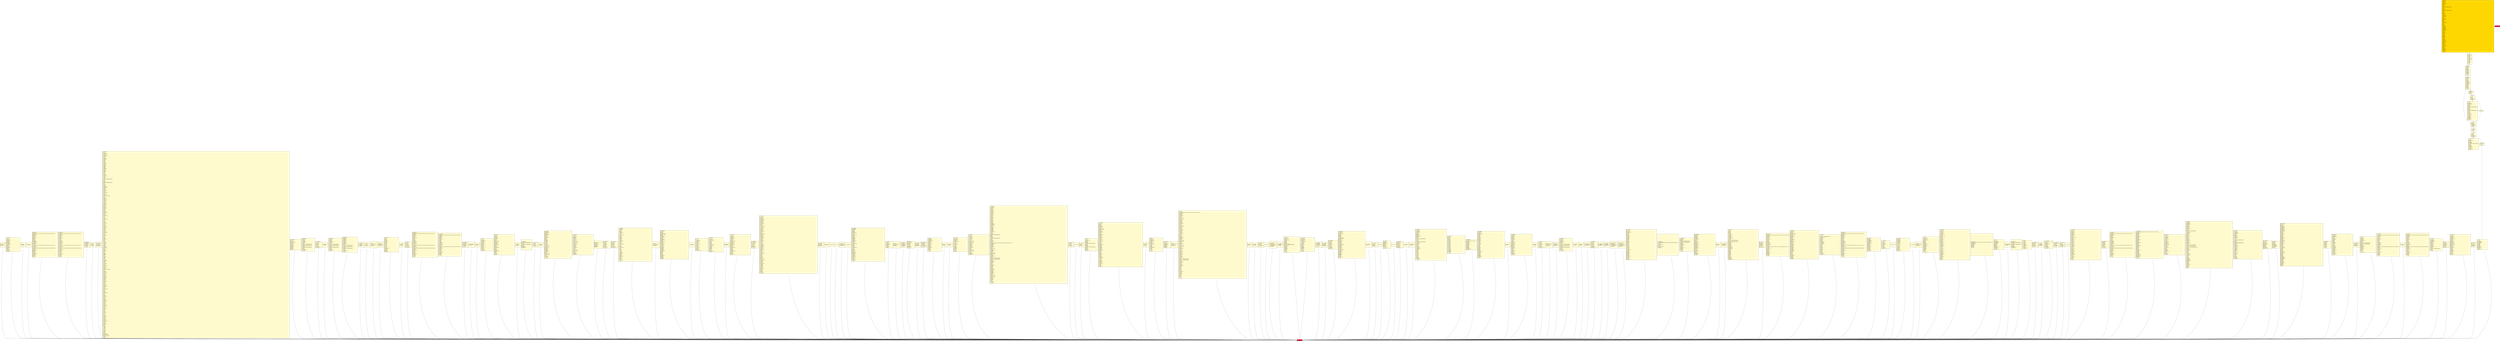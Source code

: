 digraph BREBuy {
bgcolor=transparent rankdir=UD;
node [shape=box style=filled color=black fillcolor=white fontname=arial fontcolor=black];
1266[label="1266: DUP2\l1267: DUP4\l1268: PUSH1 0x0\l1270: MSTORE\l1271: PUSH1 0x20\l1273: PUSH1 0x0\l1275: SHA3\l1276: SWAP2\l1277: DUP3\l1278: ADD\l1279: SWAP2\l1280: ADD\l1281: PUSH3 0x50c\l1285: SWAP2\l1286: SWAP1\l1287: PUSH3 0x558\l1291: JUMP\l" fillcolor=lemonchiffon shape=Msquare ];
6971[label="6971: JUMPDEST\l6972: POP\l6973: SWAP1\l6974: JUMP\l" fillcolor=lemonchiffon shape=Msquare ];
4755[label="4755: JUMPDEST\l4756: DUP1\l4757: PUSH1 0xff\l4759: AND\l4760: PUSH1 0x3\l4762: PUSH1 0x2\l4764: ADD\l4765: PUSH1 0x0\l4767: SWAP1\l4768: SLOAD\l4769: SWAP1\l4770: PUSH2 0x100\l4773: EXP\l4774: SWAP1\l4775: DIV\l4776: PUSH1 0xff\l4778: AND\l4779: PUSH1 0xff\l4781: AND\l4782: EQ\l4783: ISZERO\l4784: ISZERO\l4785: PUSH2 0xd43\l4788: JUMPI\l" fillcolor=lemonchiffon shape=Msquare ];
2424[label="2424: PUSH1 0x0\l2426: DUP1\l2427: REVERT\l" fillcolor=lemonchiffon shape=Msquare ];
3042[label="3042: JUMPDEST\l3043: STOP\l" fillcolor=lemonchiffon shape=Msquare ];
5553[label="5553: PUSH1 0x40\l5555: MLOAD\l5556: PUSH32 0x8c379a000000000000000000000000000000000000000000000000000000000\l5589: DUP2\l5590: MSTORE\l5591: PUSH1 0x4\l5593: ADD\l5594: DUP1\l5595: DUP1\l5596: PUSH1 0x20\l5598: ADD\l5599: DUP3\l5600: DUP2\l5601: SUB\l5602: DUP3\l5603: MSTORE\l5604: PUSH1 0x21\l5606: DUP2\l5607: MSTORE\l5608: PUSH1 0x20\l5610: ADD\l5611: DUP1\l5612: PUSH32 0x6f6e6c79206f776e65722063616e2063616c6c20746869732066756e6374696f\l5645: DUP2\l5646: MSTORE\l5647: PUSH1 0x20\l5649: ADD\l5650: PUSH32 0x6e00000000000000000000000000000000000000000000000000000000000000\l5683: DUP2\l5684: MSTORE\l5685: POP\l5686: PUSH1 0x40\l5688: ADD\l5689: SWAP2\l5690: POP\l5691: POP\l5692: PUSH1 0x40\l5694: MLOAD\l5695: DUP1\l5696: SWAP2\l5697: SUB\l5698: SWAP1\l5699: REVERT\l" fillcolor=lemonchiffon shape=Msquare ];
5203[label="5203: PUSH1 0x40\l5205: MLOAD\l5206: PUSH32 0x8c379a000000000000000000000000000000000000000000000000000000000\l5239: DUP2\l5240: MSTORE\l5241: PUSH1 0x4\l5243: ADD\l5244: DUP1\l5245: DUP1\l5246: PUSH1 0x20\l5248: ADD\l5249: DUP3\l5250: DUP2\l5251: SUB\l5252: DUP3\l5253: MSTORE\l5254: PUSH1 0x24\l5256: DUP2\l5257: MSTORE\l5258: PUSH1 0x20\l5260: ADD\l5261: DUP1\l5262: PUSH32 0x207570646174654c6f636b206e657720737461747573203d3d206f6c64207374\l5295: DUP2\l5296: MSTORE\l5297: PUSH1 0x20\l5299: ADD\l5300: PUSH32 0x6174757300000000000000000000000000000000000000000000000000000000\l5333: DUP2\l5334: MSTORE\l5335: POP\l5336: PUSH1 0x40\l5338: ADD\l5339: SWAP2\l5340: POP\l5341: POP\l5342: PUSH1 0x40\l5344: MLOAD\l5345: DUP1\l5346: SWAP2\l5347: SUB\l5348: SWAP1\l5349: REVERT\l" fillcolor=lemonchiffon shape=Msquare ];
1088[label="1088: JUMPDEST\l1089: PUSH1 0x0\l1091: PUSH1 0x9\l1093: DUP2\l1094: PUSH3 0x451\l1098: SWAP2\l1099: SWAP1\l1100: PUSH3 0x4e3\l1104: JUMP\l" fillcolor=lemonchiffon shape=Msquare ];
6936[label="6936: JUMPDEST\l6937: POP\l6938: POP\l6939: POP\l6940: JUMP\l" fillcolor=lemonchiffon shape=Msquare ];
2502[label="2502: JUMPDEST\l2503: CALLVALUE\l2504: DUP1\l2505: ISZERO\l2506: PUSH2 0x442\l2509: JUMPI\l" fillcolor=lemonchiffon shape=Msquare ];
221[label="221: JUMPDEST\l222: POP\l223: PUSH1 0x40\l225: MLOAD\l226: PUSH1 0x40\l228: DUP1\l229: PUSH3 0x1b6e\l233: DUP4\l234: CODECOPY\l235: DUP2\l236: ADD\l237: DUP1\l238: PUSH1 0x40\l240: MSTORE\l241: DUP2\l242: ADD\l243: SWAP1\l244: DUP1\l245: DUP1\l246: MLOAD\l247: SWAP1\l248: PUSH1 0x20\l250: ADD\l251: SWAP1\l252: SWAP3\l253: SWAP2\l254: SWAP1\l255: DUP1\l256: MLOAD\l257: SWAP1\l258: PUSH1 0x20\l260: ADD\l261: SWAP1\l262: SWAP3\l263: SWAP2\l264: SWAP1\l265: POP\l266: POP\l267: POP\l268: CALLER\l269: PUSH1 0x0\l271: DUP1\l272: PUSH2 0x100\l275: EXP\l276: DUP2\l277: SLOAD\l278: DUP2\l279: PUSH20 0xffffffffffffffffffffffffffffffffffffffff\l300: MUL\l301: NOT\l302: AND\l303: SWAP1\l304: DUP4\l305: PUSH20 0xffffffffffffffffffffffffffffffffffffffff\l326: AND\l327: MUL\l328: OR\l329: SWAP1\l330: SSTORE\l331: POP\l332: PUSH1 0x80\l334: PUSH1 0x40\l336: MLOAD\l337: SWAP1\l338: DUP2\l339: ADD\l340: PUSH1 0x40\l342: MSTORE\l343: DUP1\l344: DUP4\l345: PUSH4 0xffffffff\l350: AND\l351: DUP2\l352: MSTORE\l353: PUSH1 0x20\l355: ADD\l356: PUSH7 0x38d7ea4c68000\l364: DUP4\l365: MUL\l366: DUP2\l367: MSTORE\l368: PUSH1 0x20\l370: ADD\l371: PUSH1 0x5\l373: PUSH1 0xff\l375: AND\l376: DUP2\l377: MSTORE\l378: PUSH1 0x20\l380: ADD\l381: PUSH1 0x0\l383: ISZERO\l384: ISZERO\l385: DUP2\l386: MSTORE\l387: POP\l388: PUSH1 0x3\l390: PUSH1 0x0\l392: DUP3\l393: ADD\l394: MLOAD\l395: DUP2\l396: PUSH1 0x0\l398: ADD\l399: PUSH1 0x0\l401: PUSH2 0x100\l404: EXP\l405: DUP2\l406: SLOAD\l407: DUP2\l408: PUSH4 0xffffffff\l413: MUL\l414: NOT\l415: AND\l416: SWAP1\l417: DUP4\l418: PUSH4 0xffffffff\l423: AND\l424: MUL\l425: OR\l426: SWAP1\l427: SSTORE\l428: POP\l429: PUSH1 0x20\l431: DUP3\l432: ADD\l433: MLOAD\l434: DUP2\l435: PUSH1 0x1\l437: ADD\l438: SSTORE\l439: PUSH1 0x40\l441: DUP3\l442: ADD\l443: MLOAD\l444: DUP2\l445: PUSH1 0x2\l447: ADD\l448: PUSH1 0x0\l450: PUSH2 0x100\l453: EXP\l454: DUP2\l455: SLOAD\l456: DUP2\l457: PUSH1 0xff\l459: MUL\l460: NOT\l461: AND\l462: SWAP1\l463: DUP4\l464: PUSH1 0xff\l466: AND\l467: MUL\l468: OR\l469: SWAP1\l470: SSTORE\l471: POP\l472: PUSH1 0x60\l474: DUP3\l475: ADD\l476: MLOAD\l477: DUP2\l478: PUSH1 0x2\l480: ADD\l481: PUSH1 0x1\l483: PUSH2 0x100\l486: EXP\l487: DUP2\l488: SLOAD\l489: DUP2\l490: PUSH1 0xff\l492: MUL\l493: NOT\l494: AND\l495: SWAP1\l496: DUP4\l497: ISZERO\l498: ISZERO\l499: MUL\l500: OR\l501: SWAP1\l502: SSTORE\l503: POP\l504: SWAP1\l505: POP\l506: POP\l507: PUSH1 0x80\l509: PUSH1 0x40\l511: MLOAD\l512: SWAP1\l513: DUP2\l514: ADD\l515: PUSH1 0x40\l517: MSTORE\l518: DUP1\l519: DUP4\l520: PUSH4 0xffffffff\l525: AND\l526: DUP2\l527: MSTORE\l528: PUSH1 0x20\l530: ADD\l531: PUSH7 0x38d7ea4c68000\l539: DUP4\l540: MUL\l541: DUP2\l542: MSTORE\l543: PUSH1 0x20\l545: ADD\l546: PUSH1 0x5\l548: PUSH1 0xff\l550: AND\l551: DUP2\l552: MSTORE\l553: PUSH1 0x20\l555: ADD\l556: PUSH1 0x0\l558: ISZERO\l559: ISZERO\l560: DUP2\l561: MSTORE\l562: POP\l563: PUSH1 0x6\l565: PUSH1 0x0\l567: DUP3\l568: ADD\l569: MLOAD\l570: DUP2\l571: PUSH1 0x0\l573: ADD\l574: PUSH1 0x0\l576: PUSH2 0x100\l579: EXP\l580: DUP2\l581: SLOAD\l582: DUP2\l583: PUSH4 0xffffffff\l588: MUL\l589: NOT\l590: AND\l591: SWAP1\l592: DUP4\l593: PUSH4 0xffffffff\l598: AND\l599: MUL\l600: OR\l601: SWAP1\l602: SSTORE\l603: POP\l604: PUSH1 0x20\l606: DUP3\l607: ADD\l608: MLOAD\l609: DUP2\l610: PUSH1 0x1\l612: ADD\l613: SSTORE\l614: PUSH1 0x40\l616: DUP3\l617: ADD\l618: MLOAD\l619: DUP2\l620: PUSH1 0x2\l622: ADD\l623: PUSH1 0x0\l625: PUSH2 0x100\l628: EXP\l629: DUP2\l630: SLOAD\l631: DUP2\l632: PUSH1 0xff\l634: MUL\l635: NOT\l636: AND\l637: SWAP1\l638: DUP4\l639: PUSH1 0xff\l641: AND\l642: MUL\l643: OR\l644: SWAP1\l645: SSTORE\l646: POP\l647: PUSH1 0x60\l649: DUP3\l650: ADD\l651: MLOAD\l652: DUP2\l653: PUSH1 0x2\l655: ADD\l656: PUSH1 0x1\l658: PUSH2 0x100\l661: EXP\l662: DUP2\l663: SLOAD\l664: DUP2\l665: PUSH1 0xff\l667: MUL\l668: NOT\l669: AND\l670: SWAP1\l671: DUP4\l672: ISZERO\l673: ISZERO\l674: MUL\l675: OR\l676: SWAP1\l677: SSTORE\l678: POP\l679: SWAP1\l680: POP\l681: POP\l682: PUSH3 0x2c2\l686: PUSH3 0x2ca\l690: PUSH5 0x100000000\l696: MUL\l697: PUSH5 0x100000000\l703: SWAP1\l704: DIV\l705: JUMP\l" fillcolor=lemonchiffon shape=Msquare ];
3044[label="3044: JUMPDEST\l3045: PUSH1 0x0\l3047: DUP1\l3048: DUP3\l3049: EXTCODESIZE\l3050: SWAP1\l3051: POP\l3052: PUSH1 0x0\l3054: DUP2\l3055: GT\l3056: ISZERO\l3057: SWAP2\l3058: POP\l3059: POP\l3060: SWAP2\l3061: SWAP1\l3062: POP\l3063: JUMP\l" fillcolor=lemonchiffon shape=Msquare ];
5466[label="5466: JUMPDEST\l5467: PUSH1 0x0\l5469: DUP1\l5470: SWAP1\l5471: SLOAD\l5472: SWAP1\l5473: PUSH2 0x100\l5476: EXP\l5477: SWAP1\l5478: DIV\l5479: PUSH20 0xffffffffffffffffffffffffffffffffffffffff\l5500: AND\l5501: PUSH20 0xffffffffffffffffffffffffffffffffffffffff\l5522: AND\l5523: CALLER\l5524: PUSH20 0xffffffffffffffffffffffffffffffffffffffff\l5545: AND\l5546: EQ\l5547: ISZERO\l5548: ISZERO\l5549: PUSH2 0x10b4\l5552: JUMPI\l" fillcolor=lemonchiffon shape=Msquare ];
6641[label="6641: JUMPDEST\l6642: PUSH1 0x9\l6644: DUP1\l6645: SLOAD\l6646: SWAP1\l6647: POP\l6648: DUP3\l6649: LT\l6650: ISZERO\l6651: PUSH2 0x14fe\l6654: JUMPI\l" fillcolor=lemonchiffon shape=Msquare ];
6975[label="6975: JUMPDEST\l6976: SWAP1\l6977: JUMP\l" fillcolor=lemonchiffon shape=Msquare ];
4412[label="4412: JUMPDEST\l4413: PUSH1 0x0\l4415: DUP1\l4416: SWAP1\l4417: SLOAD\l4418: SWAP1\l4419: PUSH2 0x100\l4422: EXP\l4423: SWAP1\l4424: DIV\l4425: PUSH20 0xffffffffffffffffffffffffffffffffffffffff\l4446: AND\l4447: PUSH20 0xffffffffffffffffffffffffffffffffffffffff\l4468: AND\l4469: CALLER\l4470: PUSH20 0xffffffffffffffffffffffffffffffffffffffff\l4491: AND\l4492: EQ\l4493: ISZERO\l4494: ISZERO\l4495: PUSH2 0xc96\l4498: JUMPI\l" fillcolor=lemonchiffon shape=Msquare ];
6331[label="6331: JUMPDEST\l6332: PUSH1 0x0\l6334: DUP1\l6335: PUSH1 0x0\l6337: DUP1\l6338: PUSH1 0x0\l6340: DUP1\l6341: SWAP1\l6342: SLOAD\l6343: SWAP1\l6344: PUSH2 0x100\l6347: EXP\l6348: SWAP1\l6349: DIV\l6350: PUSH20 0xffffffffffffffffffffffffffffffffffffffff\l6371: AND\l6372: PUSH20 0xffffffffffffffffffffffffffffffffffffffff\l6393: AND\l6394: CALLER\l6395: PUSH20 0xffffffffffffffffffffffffffffffffffffffff\l6416: AND\l6417: EQ\l6418: ISZERO\l6419: ISZERO\l6420: PUSH2 0x141b\l6423: JUMPI\l" fillcolor=lemonchiffon shape=Msquare ];
2611[label="2611: JUMPDEST\l2612: CALLVALUE\l2613: DUP1\l2614: ISZERO\l2615: PUSH2 0x4af\l2618: JUMPI\l" fillcolor=lemonchiffon shape=Msquare ];
706[label="706: JUMPDEST\l707: POP\l708: POP\l709: PUSH3 0x580\l713: JUMP\l" fillcolor=lemonchiffon shape=Msquare ];
1500[label="1500: DUP1\l1501: PUSH4 0x1746bd1b\l1506: EQ\l1507: PUSH2 0x4a3\l1510: JUMPI\l" fillcolor=lemonchiffon shape=Msquare ];
2428[label="2428: JUMPDEST\l2429: POP\l2430: PUSH2 0x3f5\l2433: PUSH2 0xa1c\l2436: JUMP\l" fillcolor=lemonchiffon shape=Msquare ];
2757[label="2757: JUMPDEST\l2758: POP\l2759: POP\l2760: POP\l2761: POP\l2762: SWAP1\l2763: POP\l2764: ADD\l2765: SWAP9\l2766: POP\l2767: POP\l2768: POP\l2769: POP\l2770: POP\l2771: POP\l2772: POP\l2773: POP\l2774: POP\l2775: PUSH1 0x40\l2777: MLOAD\l2778: DUP1\l2779: SWAP2\l2780: SUB\l2781: SWAP1\l2782: RETURN\l" fillcolor=lemonchiffon shape=Msquare ];
1247[label="1247: JUMPDEST\l1248: POP\l1249: SWAP1\l1250: JUMP\l" fillcolor=lemonchiffon shape=Msquare ];
6655[label="6655: PUSH1 0x9\l6657: DUP3\l6658: DUP2\l6659: SLOAD\l6660: DUP2\l6661: LT\l6662: ISZERO\l6663: ISZERO\l6664: PUSH2 0x147d\l6667: JUMPI\l" fillcolor=lemonchiffon shape=Msquare ];
4499[label="4499: PUSH1 0x40\l4501: MLOAD\l4502: PUSH32 0x8c379a000000000000000000000000000000000000000000000000000000000\l4535: DUP2\l4536: MSTORE\l4537: PUSH1 0x4\l4539: ADD\l4540: DUP1\l4541: DUP1\l4542: PUSH1 0x20\l4544: ADD\l4545: DUP3\l4546: DUP2\l4547: SUB\l4548: DUP3\l4549: MSTORE\l4550: PUSH1 0x21\l4552: DUP2\l4553: MSTORE\l4554: PUSH1 0x20\l4556: ADD\l4557: DUP1\l4558: PUSH32 0x6f6e6c79206f776e65722063616e2063616c6c20746869732066756e6374696f\l4591: DUP2\l4592: MSTORE\l4593: PUSH1 0x20\l4595: ADD\l4596: PUSH32 0x6e00000000000000000000000000000000000000000000000000000000000000\l4629: DUP2\l4630: MSTORE\l4631: POP\l4632: PUSH1 0x40\l4634: ADD\l4635: SWAP2\l4636: POP\l4637: POP\l4638: PUSH1 0x40\l4640: MLOAD\l4641: DUP1\l4642: SWAP2\l4643: SUB\l4644: SWAP1\l4645: REVERT\l" fillcolor=lemonchiffon shape=Msquare ];
1748[label="1748: PUSH1 0x40\l1750: MLOAD\l1751: PUSH32 0x8c379a000000000000000000000000000000000000000000000000000000000\l1784: DUP2\l1785: MSTORE\l1786: PUSH1 0x4\l1788: ADD\l1789: DUP1\l1790: DUP1\l1791: PUSH1 0x20\l1793: ADD\l1794: DUP3\l1795: DUP2\l1796: SUB\l1797: DUP3\l1798: MSTORE\l1799: PUSH1 0x20\l1801: DUP2\l1802: MSTORE\l1803: PUSH1 0x20\l1805: ADD\l1806: DUP1\l1807: PUSH32 0x6d73672e73656e646572206d757374206571756970742074782e6f726967696e\l1840: DUP2\l1841: MSTORE\l1842: POP\l1843: PUSH1 0x20\l1845: ADD\l1846: SWAP2\l1847: POP\l1848: POP\l1849: PUSH1 0x40\l1851: MLOAD\l1852: DUP1\l1853: SWAP2\l1854: SUB\l1855: SWAP1\l1856: REVERT\l" fillcolor=lemonchiffon shape=Msquare ];
3994[label="3994: JUMPDEST\l3995: PUSH1 0x0\l3997: PUSH1 0x9\l3999: DUP2\l4000: PUSH2 0xa19\l4003: SWAP2\l4004: SWAP1\l4005: PUSH2 0x1561\l4008: JUMP\l" fillcolor=lemonchiffon shape=Msquare ];
5398[label="5398: PUSH2 0xf8d\l5401: PUSH2 0x132b\l5404: JUMP\l" fillcolor=lemonchiffon shape=Msquare ];
1315[label="1315: PUSH1 0x0\l1317: DUP2\l1318: DUP2\l1319: PUSH2 0x100\l1322: EXP\l1323: DUP2\l1324: SLOAD\l1325: SWAP1\l1326: PUSH20 0xffffffffffffffffffffffffffffffffffffffff\l1347: MUL\l1348: NOT\l1349: AND\l1350: SWAP1\l1351: SSTORE\l1352: POP\l1353: PUSH1 0x1\l1355: ADD\l1356: PUSH3 0x519\l1360: JUMP\l" fillcolor=lemonchiffon ];
2510[label="2510: PUSH1 0x0\l2512: DUP1\l2513: REVERT\l" fillcolor=lemonchiffon shape=Msquare ];
5923[label="5923: DUP1\l5924: MLOAD\l5925: DUP3\l5926: MSTORE\l5927: PUSH1 0x20\l5929: DUP3\l5930: ADD\l5931: SWAP2\l5932: POP\l5933: PUSH1 0x20\l5935: DUP2\l5936: ADD\l5937: SWAP1\l5938: POP\l5939: PUSH1 0x20\l5941: DUP4\l5942: SUB\l5943: SWAP3\l5944: POP\l5945: PUSH2 0x1188\l5948: JUMP\l" fillcolor=lemonchiffon shape=Msquare ];
863[label="863: PUSH1 0x3\l865: PUSH1 0x0\l867: ADD\l868: PUSH1 0x0\l870: SWAP1\l871: SLOAD\l872: SWAP1\l873: PUSH2 0x100\l876: EXP\l877: SWAP1\l878: DIV\l879: PUSH4 0xffffffff\l884: AND\l885: PUSH1 0x6\l887: PUSH1 0x0\l889: ADD\l890: PUSH1 0x0\l892: PUSH2 0x100\l895: EXP\l896: DUP2\l897: SLOAD\l898: DUP2\l899: PUSH4 0xffffffff\l904: MUL\l905: NOT\l906: AND\l907: SWAP1\l908: DUP4\l909: PUSH4 0xffffffff\l914: AND\l915: MUL\l916: OR\l917: SWAP1\l918: SSTORE\l919: POP\l" fillcolor=lemonchiffon shape=Msquare ];
1141[label="1141: JUMPDEST\l1142: DUP3\l1143: DUP2\l1144: GT\l1145: ISZERO\l1146: PUSH3 0x4cf\l1150: JUMPI\l" fillcolor=lemonchiffon ];
1401[label="1401: JUMPDEST\l1402: POP\l1403: SWAP1\l1404: JUMP\l" fillcolor=lemonchiffon shape=Msquare ];
5700[label="5700: JUMPDEST\l5701: PUSH1 0x0\l5703: PUSH20 0xffffffffffffffffffffffffffffffffffffffff\l5724: AND\l5725: DUP2\l5726: PUSH20 0xffffffffffffffffffffffffffffffffffffffff\l5747: AND\l5748: EQ\l5749: ISZERO\l5750: ISZERO\l5751: PUSH2 0x112b\l5754: JUMPI\l" fillcolor=lemonchiffon shape=Msquare ];
1375[label="1375: JUMPDEST\l1376: DUP1\l1377: DUP3\l1378: GT\l1379: ISZERO\l1380: PUSH3 0x579\l1384: JUMPI\l" fillcolor=lemonchiffon shape=Msquare ];
2619[label="2619: PUSH1 0x0\l2621: DUP1\l2622: REVERT\l" fillcolor=lemonchiffon shape=Msquare ];
4646[label="4646: JUMPDEST\l4647: PUSH1 0x1\l4649: PUSH1 0x6\l4651: PUSH1 0x2\l4653: ADD\l4654: PUSH1 0x1\l4656: PUSH2 0x100\l4659: EXP\l4660: DUP2\l4661: SLOAD\l4662: DUP2\l4663: PUSH1 0xff\l4665: MUL\l4666: NOT\l4667: AND\l4668: SWAP1\l4669: DUP4\l4670: ISZERO\l4671: ISZERO\l4672: MUL\l4673: OR\l4674: SWAP1\l4675: SSTORE\l4676: POP\l4677: DUP3\l4678: PUSH4 0xffffffff\l4683: AND\l4684: PUSH1 0x3\l4686: PUSH1 0x0\l4688: ADD\l4689: PUSH1 0x0\l4691: SWAP1\l4692: SLOAD\l4693: SWAP1\l4694: PUSH2 0x100\l4697: EXP\l4698: SWAP1\l4699: DIV\l4700: PUSH4 0xffffffff\l4705: AND\l4706: PUSH4 0xffffffff\l4711: AND\l4712: EQ\l4713: ISZERO\l4714: ISZERO\l4715: PUSH2 0xd03\l4718: JUMPI\l" fillcolor=lemonchiffon shape=Msquare ];
799[label="799: PUSH1 0x3\l801: PUSH1 0x0\l803: ADD\l804: PUSH1 0x0\l806: SWAP1\l807: SLOAD\l808: SWAP1\l809: PUSH2 0x100\l812: EXP\l813: SWAP1\l814: DIV\l815: PUSH4 0xffffffff\l820: AND\l821: PUSH4 0xffffffff\l826: AND\l827: PUSH1 0x6\l829: PUSH1 0x0\l831: ADD\l832: PUSH1 0x0\l834: SWAP1\l835: SLOAD\l836: SWAP1\l837: PUSH2 0x100\l840: EXP\l841: SWAP1\l842: DIV\l843: PUSH4 0xffffffff\l848: AND\l849: PUSH4 0xffffffff\l854: AND\l855: EQ\l856: ISZERO\l857: ISZERO\l858: PUSH3 0x398\l862: JUMPI\l" fillcolor=lemonchiffon shape=Msquare ];
4843[label="4843: PUSH7 0x38d7ea4c68000\l4851: DUP3\l4852: MUL\l4853: PUSH1 0x3\l4855: PUSH1 0x1\l4857: ADD\l4858: DUP2\l4859: SWAP1\l4860: SSTORE\l4861: POP\l" fillcolor=lemonchiffon shape=Msquare ];
183[label="183: JUMPDEST\l184: POP\l185: PUSH1 0x9\l187: SWAP1\l188: DUP1\l189: MLOAD\l190: SWAP1\l191: PUSH1 0x20\l193: ADD\l194: SWAP1\l195: PUSH3 0xcf\l199: SWAP3\l200: SWAP2\l201: SWAP1\l202: PUSH3 0x454\l206: JUMP\l" fillcolor=lemonchiffon ];
1251[label="1251: JUMPDEST\l1252: DUP2\l1253: SLOAD\l1254: DUP2\l1255: DUP4\l1256: SSTORE\l1257: DUP2\l1258: DUP2\l1259: GT\l1260: ISZERO\l1261: PUSH3 0x50d\l1265: JUMPI\l" fillcolor=lemonchiffon shape=Msquare ];
6001[label="6001: JUMPDEST\l6002: PUSH1 0x9\l6004: DUP1\l6005: SLOAD\l6006: SWAP1\l6007: POP\l6008: DUP3\l6009: LT\l6010: ISZERO\l6011: PUSH2 0x130b\l6014: JUMPI\l" fillcolor=lemonchiffon shape=Msquare ];
714[label="714: JUMPDEST\l715: PUSH1 0x0\l717: PUSH1 0x14\l719: DUP2\l720: DUP2\l721: SWAP1\l722: SLOAD\l723: SWAP1\l724: PUSH2 0x100\l727: EXP\l728: SWAP1\l729: DIV\l730: PUSH4 0xffffffff\l735: AND\l736: DUP1\l737: SWAP3\l738: SWAP2\l739: SWAP1\l740: PUSH1 0x1\l742: ADD\l743: SWAP2\l744: SWAP1\l745: PUSH2 0x100\l748: EXP\l749: DUP2\l750: SLOAD\l751: DUP2\l752: PUSH4 0xffffffff\l757: MUL\l758: NOT\l759: AND\l760: SWAP1\l761: DUP4\l762: PUSH4 0xffffffff\l767: AND\l768: MUL\l769: OR\l770: SWAP1\l771: SSTORE\l772: POP\l773: POP\l774: PUSH1 0x6\l776: PUSH1 0x2\l778: ADD\l779: PUSH1 0x1\l781: SWAP1\l782: SLOAD\l783: SWAP1\l784: PUSH2 0x100\l787: EXP\l788: SWAP1\l789: DIV\l790: PUSH1 0xff\l792: AND\l793: ISZERO\l794: PUSH3 0x440\l798: JUMPI\l" fillcolor=lemonchiffon shape=Msquare ];
1511[label="1511: DUP1\l1512: PUSH4 0x61dbfc3f\l1517: EQ\l1518: PUSH2 0x54f\l1521: JUMPI\l" fillcolor=lemonchiffon shape=Msquare ];
2437[label="2437: JUMPDEST\l2438: PUSH1 0x40\l2440: MLOAD\l2441: DUP1\l2442: DUP6\l2443: PUSH4 0xffffffff\l2448: AND\l2449: PUSH4 0xffffffff\l2454: AND\l2455: DUP2\l2456: MSTORE\l2457: PUSH1 0x20\l2459: ADD\l2460: DUP5\l2461: DUP2\l2462: MSTORE\l2463: PUSH1 0x20\l2465: ADD\l2466: DUP4\l2467: PUSH1 0xff\l2469: AND\l2470: PUSH1 0xff\l2472: AND\l2473: DUP2\l2474: MSTORE\l2475: PUSH1 0x20\l2477: ADD\l2478: DUP3\l2479: ISZERO\l2480: ISZERO\l2481: ISZERO\l2482: ISZERO\l2483: DUP2\l2484: MSTORE\l2485: PUSH1 0x20\l2487: ADD\l2488: SWAP5\l2489: POP\l2490: POP\l2491: POP\l2492: POP\l2493: POP\l2494: PUSH1 0x40\l2496: MLOAD\l2497: DUP1\l2498: SWAP2\l2499: SUB\l2500: SWAP1\l2501: RETURN\l" fillcolor=lemonchiffon shape=Msquare ];
2975[label="2975: JUMPDEST\l2976: STOP\l" fillcolor=lemonchiffon shape=Msquare ];
6213[label="6213: DUP1\l6214: MLOAD\l6215: DUP3\l6216: MSTORE\l6217: PUSH1 0x20\l6219: DUP3\l6220: ADD\l6221: SWAP2\l6222: POP\l6223: PUSH1 0x20\l6225: DUP2\l6226: ADD\l6227: SWAP1\l6228: POP\l6229: PUSH1 0x20\l6231: DUP4\l6232: SUB\l6233: SWAP3\l6234: POP\l6235: PUSH2 0x12aa\l6238: JUMP\l" fillcolor=lemonchiffon shape=Msquare ];
2514[label="2514: JUMPDEST\l2515: POP\l2516: PUSH2 0x461\l2519: PUSH1 0x4\l2521: DUP1\l2522: CALLDATASIZE\l2523: SUB\l2524: DUP2\l2525: ADD\l2526: SWAP1\l2527: DUP1\l2528: DUP1\l2529: CALLDATALOAD\l2530: SWAP1\l2531: PUSH1 0x20\l2533: ADD\l2534: SWAP1\l2535: SWAP3\l2536: SWAP2\l2537: SWAP1\l2538: POP\l2539: POP\l2540: POP\l2541: PUSH2 0xa64\l2544: JUMP\l" fillcolor=lemonchiffon shape=Msquare ];
1405[label="1405: JUMPDEST\l1406: SWAP1\l1407: JUMP\l" fillcolor=lemonchiffon shape=Msquare ];
3771[label="3771: PUSH1 0x3\l3773: PUSH1 0x0\l3775: ADD\l3776: PUSH1 0x0\l3778: SWAP1\l3779: SLOAD\l3780: SWAP1\l3781: PUSH2 0x100\l3784: EXP\l3785: SWAP1\l3786: DIV\l3787: PUSH4 0xffffffff\l3792: AND\l3793: PUSH1 0x6\l3795: PUSH1 0x0\l3797: ADD\l3798: PUSH1 0x0\l3800: PUSH2 0x100\l3803: EXP\l3804: DUP2\l3805: SLOAD\l3806: DUP2\l3807: PUSH4 0xffffffff\l3812: MUL\l3813: NOT\l3814: AND\l3815: SWAP1\l3816: DUP4\l3817: PUSH4 0xffffffff\l3822: AND\l3823: MUL\l3824: OR\l3825: SWAP1\l3826: SSTORE\l3827: POP\l" fillcolor=lemonchiffon shape=Msquare ];
6571[label="6571: JUMPDEST\l6572: PUSH1 0x0\l6574: PUSH1 0x9\l6576: DUP1\l6577: SLOAD\l6578: SWAP1\l6579: POP\l6580: GT\l6581: ISZERO\l6582: ISZERO\l6583: PUSH2 0x142f\l6586: JUMPI\l" fillcolor=lemonchiffon shape=Msquare ];
1151[label="1151: DUP3\l1152: MLOAD\l1153: DUP3\l1154: PUSH1 0x0\l1156: PUSH2 0x100\l1159: EXP\l1160: DUP2\l1161: SLOAD\l1162: DUP2\l1163: PUSH20 0xffffffffffffffffffffffffffffffffffffffff\l1184: MUL\l1185: NOT\l1186: AND\l1187: SWAP1\l1188: DUP4\l1189: PUSH20 0xffffffffffffffffffffffffffffffffffffffff\l1210: AND\l1211: MUL\l1212: OR\l1213: SWAP1\l1214: SSTORE\l1215: POP\l1216: SWAP2\l1217: PUSH1 0x20\l1219: ADD\l1220: SWAP2\l1221: SWAP1\l1222: PUSH1 0x1\l1224: ADD\l1225: SWAP1\l1226: PUSH3 0x475\l1230: JUMP\l" fillcolor=lemonchiffon ];
4146[label="4146: JUMPDEST\l4147: PUSH1 0x0\l4149: DUP1\l4150: PUSH1 0x0\l4152: DUP1\l4153: PUSH1 0x60\l4155: PUSH1 0x0\l4157: DUP1\l4158: PUSH1 0x0\l4160: PUSH1 0x14\l4162: SWAP1\l4163: SLOAD\l4164: SWAP1\l4165: PUSH2 0x100\l4168: EXP\l4169: SWAP1\l4170: DIV\l4171: PUSH4 0xffffffff\l4176: AND\l4177: PUSH1 0x6\l4179: PUSH1 0x0\l4181: ADD\l4182: PUSH1 0x0\l4184: SWAP1\l4185: SLOAD\l4186: SWAP1\l4187: PUSH2 0x100\l4190: EXP\l4191: SWAP1\l4192: DIV\l4193: PUSH4 0xffffffff\l4198: AND\l4199: PUSH1 0x6\l4201: PUSH1 0x1\l4203: ADD\l4204: SLOAD\l4205: PUSH1 0x6\l4207: PUSH1 0x2\l4209: ADD\l4210: PUSH1 0x0\l4212: SWAP1\l4213: SLOAD\l4214: SWAP1\l4215: PUSH2 0x100\l4218: EXP\l4219: SWAP1\l4220: DIV\l4221: PUSH1 0xff\l4223: AND\l4224: PUSH1 0x9\l4226: PUSH1 0x1\l4228: SLOAD\l4229: PUSH1 0x2\l4231: PUSH1 0x0\l4233: SWAP1\l4234: SLOAD\l4235: SWAP1\l4236: PUSH2 0x100\l4239: EXP\l4240: SWAP1\l4241: DIV\l4242: PUSH1 0xff\l4244: AND\l4245: DUP7\l4246: PUSH4 0xffffffff\l4251: AND\l4252: SWAP7\l4253: POP\l4254: DUP3\l4255: DUP1\l4256: SLOAD\l4257: DUP1\l4258: PUSH1 0x20\l4260: MUL\l4261: PUSH1 0x20\l4263: ADD\l4264: PUSH1 0x40\l4266: MLOAD\l4267: SWAP1\l4268: DUP2\l4269: ADD\l4270: PUSH1 0x40\l4272: MSTORE\l4273: DUP1\l4274: SWAP3\l4275: SWAP2\l4276: SWAP1\l4277: DUP2\l4278: DUP2\l4279: MSTORE\l4280: PUSH1 0x20\l4282: ADD\l4283: DUP3\l4284: DUP1\l4285: SLOAD\l4286: DUP1\l4287: ISZERO\l4288: PUSH2 0xb8e\l4291: JUMPI\l" fillcolor=lemonchiffon shape=Msquare ];
2977[label="2977: JUMPDEST\l2978: CALLVALUE\l2979: DUP1\l2980: ISZERO\l2981: PUSH2 0x61d\l2984: JUMPI\l" fillcolor=lemonchiffon shape=Msquare ];
2842[label="2842: JUMPDEST\l2843: STOP\l" fillcolor=lemonchiffon shape=Msquare ];
6318[label="6318: INVALID\l" fillcolor=lemonchiffon shape=Msquare ];
6668[label="6668: INVALID\l" fillcolor=lemonchiffon shape=Msquare ];
2623[label="2623: JUMPDEST\l2624: POP\l2625: PUSH2 0x4b8\l2628: PUSH2 0xaa2\l2631: JUMP\l" fillcolor=lemonchiffon shape=Msquare ];
6935[label="6935: JUMPDEST\l" fillcolor=lemonchiffon shape=Msquare ];
1232[label="1232: JUMPDEST\l1233: POP\l1234: SWAP1\l1235: POP\l1236: PUSH3 0x4df\l1240: SWAP2\l1241: SWAP1\l1242: PUSH3 0x512\l1246: JUMP\l" fillcolor=lemonchiffon ];
3624[label="3624: JUMPDEST\l3625: PUSH1 0x0\l3627: PUSH1 0x14\l3629: DUP2\l3630: DUP2\l3631: SWAP1\l3632: SLOAD\l3633: SWAP1\l3634: PUSH2 0x100\l3637: EXP\l3638: SWAP1\l3639: DIV\l3640: PUSH4 0xffffffff\l3645: AND\l3646: DUP1\l3647: SWAP3\l3648: SWAP2\l3649: SWAP1\l3650: PUSH1 0x1\l3652: ADD\l3653: SWAP2\l3654: SWAP1\l3655: PUSH2 0x100\l3658: EXP\l3659: DUP2\l3660: SLOAD\l3661: DUP2\l3662: PUSH4 0xffffffff\l3667: MUL\l3668: NOT\l3669: AND\l3670: SWAP1\l3671: DUP4\l3672: PUSH4 0xffffffff\l3677: AND\l3678: MUL\l3679: OR\l3680: SWAP1\l3681: SSTORE\l3682: POP\l3683: POP\l3684: PUSH1 0x6\l3686: PUSH1 0x2\l3688: ADD\l3689: PUSH1 0x1\l3691: SWAP1\l3692: SLOAD\l3693: SWAP1\l3694: PUSH2 0x100\l3697: EXP\l3698: SWAP1\l3699: DIV\l3700: PUSH1 0xff\l3702: AND\l3703: ISZERO\l3704: PUSH2 0xa0a\l3707: JUMPI\l" fillcolor=lemonchiffon shape=Msquare ];
941[label="941: PUSH1 0x3\l943: PUSH1 0x1\l945: ADD\l946: SLOAD\l947: PUSH1 0x6\l949: PUSH1 0x1\l951: ADD\l952: DUP2\l953: SWAP1\l954: SSTORE\l955: POP\l" fillcolor=lemonchiffon shape=Msquare ];
1522[label="1522: DUP1\l1523: PUSH4 0x8b673e7a\l1528: EQ\l1529: PUSH2 0x58c\l1532: JUMPI\l" fillcolor=lemonchiffon shape=Msquare ];
1408[label="1408: JUMPDEST\l1409: PUSH2 0x15de\l1412: DUP1\l1413: PUSH3 0x590\l1417: PUSH1 0x0\l1419: CODECOPY\l1420: PUSH1 0x0\l1422: RETURN\l" fillcolor=lemonchiffon shape=Msquare ];
6015[label="6015: DUP3\l6016: TIMESTAMP\l6017: PUSH1 0x9\l6019: DUP5\l6020: DUP2\l6021: SLOAD\l6022: DUP2\l6023: LT\l6024: ISZERO\l6025: ISZERO\l6026: PUSH2 0x11ff\l6029: JUMPI\l" fillcolor=lemonchiffon shape=Msquare ];
2844[label="2844: JUMPDEST\l2845: CALLVALUE\l2846: DUP1\l2847: ISZERO\l2848: PUSH2 0x598\l2851: JUMPI\l" fillcolor=lemonchiffon shape=Msquare ];
3064[label="3064: JUMPDEST\l3065: PUSH1 0x0\l3067: DUP1\l3068: PUSH1 0x0\l3070: DUP1\l3071: PUSH1 0x0\l3073: PUSH2 0x678\l3076: PUSH2 0x112e\l3079: JUMP\l" fillcolor=lemonchiffon shape=Msquare ];
4789[label="4789: DUP1\l4790: PUSH1 0x3\l4792: PUSH1 0x2\l4794: ADD\l4795: PUSH1 0x0\l4797: PUSH2 0x100\l4800: EXP\l4801: DUP2\l4802: SLOAD\l4803: DUP2\l4804: PUSH1 0xff\l4806: MUL\l4807: NOT\l4808: AND\l4809: SWAP1\l4810: DUP4\l4811: PUSH1 0xff\l4813: AND\l4814: MUL\l4815: OR\l4816: SWAP1\l4817: SSTORE\l4818: POP\l" fillcolor=lemonchiffon shape=Msquare ];
2985[label="2985: PUSH1 0x0\l2987: DUP1\l2988: REVERT\l" fillcolor=lemonchiffon shape=Msquare ];
5819[label="5819: JUMPDEST\l5820: POP\l5821: JUMP\l" fillcolor=lemonchiffon shape=Msquare ];
1057[label="1057: JUMPDEST\l1058: PUSH1 0x0\l1060: PUSH1 0x6\l1062: PUSH1 0x2\l1064: ADD\l1065: PUSH1 0x1\l1067: PUSH2 0x100\l1070: EXP\l1071: DUP2\l1072: SLOAD\l1073: DUP2\l1074: PUSH1 0xff\l1076: MUL\l1077: NOT\l1078: AND\l1079: SWAP1\l1080: DUP4\l1081: ISZERO\l1082: ISZERO\l1083: MUL\l1084: OR\l1085: SWAP1\l1086: SSTORE\l1087: POP\l" fillcolor=lemonchiffon shape=Msquare ];
3708[label="3708: PUSH1 0x3\l3710: PUSH1 0x0\l3712: ADD\l3713: PUSH1 0x0\l3715: SWAP1\l3716: SLOAD\l3717: SWAP1\l3718: PUSH2 0x100\l3721: EXP\l3722: SWAP1\l3723: DIV\l3724: PUSH4 0xffffffff\l3729: AND\l3730: PUSH4 0xffffffff\l3735: AND\l3736: PUSH1 0x6\l3738: PUSH1 0x0\l3740: ADD\l3741: PUSH1 0x0\l3743: SWAP1\l3744: SLOAD\l3745: SWAP1\l3746: PUSH2 0x100\l3749: EXP\l3750: SWAP1\l3751: DIV\l3752: PUSH4 0xffffffff\l3757: AND\l3758: PUSH4 0xffffffff\l3763: AND\l3764: EQ\l3765: ISZERO\l3766: ISZERO\l3767: PUSH2 0x964\l3770: JUMPI\l" fillcolor=lemonchiffon shape=Msquare ];
1135[label="1135: SWAP2\l1136: PUSH1 0x20\l1138: MUL\l1139: DUP3\l1140: ADD\l" fillcolor=lemonchiffon ];
2106[label="2106: JUMPDEST\l2107: CALLVALUE\l2108: PUSH1 0x1\l2110: SLOAD\l2111: ADD\l2112: PUSH1 0x1\l2114: DUP2\l2115: SWAP1\l2116: SSTORE\l2117: POP\l2118: PUSH1 0x9\l2120: CALLER\l2121: SWAP1\l2122: DUP1\l2123: PUSH1 0x1\l2125: DUP2\l2126: SLOAD\l2127: ADD\l2128: DUP1\l2129: DUP3\l2130: SSTORE\l2131: DUP1\l2132: SWAP2\l2133: POP\l2134: POP\l2135: SWAP1\l2136: PUSH1 0x1\l2138: DUP3\l2139: SUB\l2140: SWAP1\l2141: PUSH1 0x0\l2143: MSTORE\l2144: PUSH1 0x20\l2146: PUSH1 0x0\l2148: SHA3\l2149: ADD\l2150: PUSH1 0x0\l2152: SWAP1\l2153: SWAP2\l2154: SWAP3\l2155: SWAP1\l2156: SWAP2\l2157: SWAP1\l2158: SWAP2\l2159: PUSH2 0x100\l2162: EXP\l2163: DUP2\l2164: SLOAD\l2165: DUP2\l2166: PUSH20 0xffffffffffffffffffffffffffffffffffffffff\l2187: MUL\l2188: NOT\l2189: AND\l2190: SWAP1\l2191: DUP4\l2192: PUSH20 0xffffffffffffffffffffffffffffffffffffffff\l2213: AND\l2214: MUL\l2215: OR\l2216: SWAP1\l2217: SSTORE\l2218: POP\l2219: POP\l2220: PUSH32 0x3413c447a51fe1c4a62da47ebabd0eab1ae6bcdd9486ec1882be72ec9ce371e7\l2253: PUSH1 0x0\l2255: PUSH1 0x14\l2257: SWAP1\l2258: SLOAD\l2259: SWAP1\l2260: PUSH2 0x100\l2263: EXP\l2264: SWAP1\l2265: DIV\l2266: PUSH4 0xffffffff\l2271: AND\l2272: CALLER\l2273: PUSH1 0x40\l2275: MLOAD\l2276: DUP1\l2277: DUP4\l2278: PUSH4 0xffffffff\l2283: AND\l2284: PUSH4 0xffffffff\l2289: AND\l2290: DUP2\l2291: MSTORE\l2292: PUSH1 0x20\l2294: ADD\l2295: DUP3\l2296: PUSH20 0xffffffffffffffffffffffffffffffffffffffff\l2317: AND\l2318: PUSH20 0xffffffffffffffffffffffffffffffffffffffff\l2339: AND\l2340: DUP2\l2341: MSTORE\l2342: PUSH1 0x20\l2344: ADD\l2345: SWAP3\l2346: POP\l2347: POP\l2348: POP\l2349: PUSH1 0x40\l2351: MLOAD\l2352: DUP1\l2353: SWAP2\l2354: SUB\l2355: SWAP1\l2356: LOG1\l2357: PUSH1 0x6\l2359: PUSH1 0x0\l2361: ADD\l2362: PUSH1 0x0\l2364: SWAP1\l2365: SLOAD\l2366: SWAP1\l2367: PUSH2 0x100\l2370: EXP\l2371: SWAP1\l2372: DIV\l2373: PUSH4 0xffffffff\l2378: AND\l2379: PUSH4 0xffffffff\l2384: AND\l2385: PUSH1 0x9\l2387: DUP1\l2388: SLOAD\l2389: SWAP1\l2390: POP\l2391: LT\l2392: ISZERO\l2393: ISZERO\l2394: PUSH2 0x3de\l2397: JUMPI\l" fillcolor=lemonchiffon shape=Msquare ];
2730[label="2730: JUMPDEST\l2731: DUP4\l2732: DUP2\l2733: LT\l2734: ISZERO\l2735: PUSH2 0x535\l2738: JUMPI\l" fillcolor=lemonchiffon shape=Msquare ];
3096[label="3096: INVALID\l" fillcolor=lemonchiffon shape=Msquare ];
4862[label="4862: JUMPDEST\l4863: POP\l4864: POP\l4865: POP\l4866: JUMP\l" fillcolor=lemonchiffon shape=Msquare ];
5755[label="5755: DUP1\l5756: PUSH1 0x0\l5758: DUP1\l5759: PUSH2 0x100\l5762: EXP\l5763: DUP2\l5764: SLOAD\l5765: DUP2\l5766: PUSH20 0xffffffffffffffffffffffffffffffffffffffff\l5787: MUL\l5788: NOT\l5789: AND\l5790: SWAP1\l5791: DUP4\l5792: PUSH20 0xffffffffffffffffffffffffffffffffffffffff\l5813: AND\l5814: MUL\l5815: OR\l5816: SWAP1\l5817: SSTORE\l5818: POP\l" fillcolor=lemonchiffon shape=Msquare ];
2632[label="2632: JUMPDEST\l2633: PUSH1 0x40\l2635: MLOAD\l2636: DUP1\l2637: DUP9\l2638: DUP2\l2639: MSTORE\l2640: PUSH1 0x20\l2642: ADD\l2643: DUP8\l2644: PUSH4 0xffffffff\l2649: AND\l2650: PUSH4 0xffffffff\l2655: AND\l2656: DUP2\l2657: MSTORE\l2658: PUSH1 0x20\l2660: ADD\l2661: DUP7\l2662: DUP2\l2663: MSTORE\l2664: PUSH1 0x20\l2666: ADD\l2667: DUP6\l2668: PUSH1 0xff\l2670: AND\l2671: PUSH1 0xff\l2673: AND\l2674: DUP2\l2675: MSTORE\l2676: PUSH1 0x20\l2678: ADD\l2679: DUP1\l2680: PUSH1 0x20\l2682: ADD\l2683: DUP5\l2684: DUP2\l2685: MSTORE\l2686: PUSH1 0x20\l2688: ADD\l2689: DUP4\l2690: ISZERO\l2691: ISZERO\l2692: ISZERO\l2693: ISZERO\l2694: DUP2\l2695: MSTORE\l2696: PUSH1 0x20\l2698: ADD\l2699: DUP3\l2700: DUP2\l2701: SUB\l2702: DUP3\l2703: MSTORE\l2704: DUP6\l2705: DUP2\l2706: DUP2\l2707: MLOAD\l2708: DUP2\l2709: MSTORE\l2710: PUSH1 0x20\l2712: ADD\l2713: SWAP2\l2714: POP\l2715: DUP1\l2716: MLOAD\l2717: SWAP1\l2718: PUSH1 0x20\l2720: ADD\l2721: SWAP1\l2722: PUSH1 0x20\l2724: MUL\l2725: DUP1\l2726: DUP4\l2727: DUP4\l2728: PUSH1 0x0\l" fillcolor=lemonchiffon shape=Msquare ];
1293[label="1293: JUMPDEST\l1294: POP\l1295: POP\l1296: POP\l1297: JUMP\l" fillcolor=lemonchiffon shape=Msquare ];
4719[label="4719: DUP3\l4720: PUSH1 0x3\l4722: PUSH1 0x0\l4724: ADD\l4725: PUSH1 0x0\l4727: PUSH2 0x100\l4730: EXP\l4731: DUP2\l4732: SLOAD\l4733: DUP2\l4734: PUSH4 0xffffffff\l4739: MUL\l4740: NOT\l4741: AND\l4742: SWAP1\l4743: DUP4\l4744: PUSH4 0xffffffff\l4749: AND\l4750: MUL\l4751: OR\l4752: SWAP1\l4753: SSTORE\l4754: POP\l" fillcolor=lemonchiffon shape=Msquare ];
1423 [label="1423: EXIT BLOCK\l" fillcolor=crimson ];3848[label="3848: PUSH1 0x3\l3850: PUSH1 0x1\l3852: ADD\l3853: SLOAD\l3854: PUSH1 0x6\l3856: PUSH1 0x1\l3858: ADD\l3859: DUP2\l3860: SWAP1\l3861: SSTORE\l3862: POP\l" fillcolor=lemonchiffon shape=Msquare ];
1533[label="1533: DUP1\l1534: PUSH4 0xa1f91057\l1539: EQ\l1540: PUSH2 0x5e2\l1543: JUMPI\l" fillcolor=lemonchiffon shape=Msquare ];
3385[label="3385: JUMPDEST\l3386: POP\l3387: PUSH32 0xbfe37343e45939d25fcb65d20eaaab10e3978ca20df9ff7f40cd43eafccc3373\l3420: PUSH1 0x0\l3422: PUSH1 0x14\l3424: SWAP1\l3425: SLOAD\l3426: SWAP1\l3427: PUSH2 0x100\l3430: EXP\l3431: SWAP1\l3432: DIV\l3433: PUSH4 0xffffffff\l3438: AND\l3439: PUSH1 0x6\l3441: PUSH1 0x0\l3443: ADD\l3444: PUSH1 0x0\l3446: SWAP1\l3447: SLOAD\l3448: SWAP1\l3449: PUSH2 0x100\l3452: EXP\l3453: SWAP1\l3454: DIV\l3455: PUSH4 0xffffffff\l3460: AND\l3461: PUSH1 0x6\l3463: PUSH1 0x1\l3465: ADD\l3466: SLOAD\l3467: PUSH1 0x6\l3469: PUSH1 0x2\l3471: ADD\l3472: PUSH1 0x0\l3474: SWAP1\l3475: SLOAD\l3476: SWAP1\l3477: PUSH2 0x100\l3480: EXP\l3481: SWAP1\l3482: DIV\l3483: PUSH1 0xff\l3485: AND\l3486: DUP9\l3487: TIMESTAMP\l3488: PUSH1 0x40\l3490: MLOAD\l3491: DUP1\l3492: DUP8\l3493: PUSH4 0xffffffff\l3498: AND\l3499: PUSH4 0xffffffff\l3504: AND\l3505: DUP2\l3506: MSTORE\l3507: PUSH1 0x20\l3509: ADD\l3510: DUP7\l3511: PUSH4 0xffffffff\l3516: AND\l3517: PUSH4 0xffffffff\l3522: AND\l3523: DUP2\l3524: MSTORE\l3525: PUSH1 0x20\l3527: ADD\l3528: DUP6\l3529: DUP2\l3530: MSTORE\l3531: PUSH1 0x20\l3533: ADD\l3534: DUP5\l3535: PUSH1 0xff\l3537: AND\l3538: PUSH1 0xff\l3540: AND\l3541: DUP2\l3542: MSTORE\l3543: PUSH1 0x20\l3545: ADD\l3546: DUP4\l3547: PUSH20 0xffffffffffffffffffffffffffffffffffffffff\l3568: AND\l3569: PUSH20 0xffffffffffffffffffffffffffffffffffffffff\l3590: AND\l3591: DUP2\l3592: MSTORE\l3593: PUSH1 0x20\l3595: ADD\l3596: DUP3\l3597: DUP2\l3598: MSTORE\l3599: PUSH1 0x20\l3601: ADD\l3602: SWAP7\l3603: POP\l3604: POP\l3605: POP\l3606: POP\l3607: POP\l3608: POP\l3609: POP\l3610: PUSH1 0x40\l3612: MLOAD\l3613: DUP1\l3614: SWAP2\l3615: SUB\l3616: SWAP1\l3617: LOG1\l3618: POP\l3619: POP\l3620: POP\l3621: POP\l3622: POP\l3623: JUMP\l" fillcolor=lemonchiffon shape=Msquare ];
5463[label="5463: JUMPDEST\l5464: POP\l5465: JUMP\l" fillcolor=lemonchiffon shape=Msquare ];
2852[label="2852: PUSH1 0x0\l2854: DUP1\l2855: REVERT\l" fillcolor=lemonchiffon shape=Msquare ];
6947[label="6947: JUMPDEST\l6948: DUP1\l6949: DUP3\l6950: GT\l6951: ISZERO\l6952: PUSH2 0x15ab\l6955: JUMPI\l" fillcolor=lemonchiffon shape=Msquare ];
6632[label="6632: INVALID\l" fillcolor=lemonchiffon shape=Msquare ];
6775[label="6775: RETURNDATASIZE\l6776: PUSH1 0x0\l6778: DUP1\l6779: RETURNDATACOPY\l6780: RETURNDATASIZE\l6781: PUSH1 0x0\l6783: REVERT\l" fillcolor=lemonchiffon shape=Msquare ];
6941[label="6941: JUMPDEST\l6942: PUSH2 0x15af\l6945: SWAP2\l6946: SWAP1\l" fillcolor=lemonchiffon shape=Msquare ];
2989[label="2989: JUMPDEST\l2990: POP\l2991: PUSH2 0x652\l2994: PUSH1 0x4\l2996: DUP1\l2997: CALLDATASIZE\l2998: SUB\l2999: DUP2\l3000: ADD\l3001: SWAP1\l3002: DUP1\l3003: DUP1\l3004: CALLDATALOAD\l3005: PUSH20 0xffffffffffffffffffffffffffffffffffffffff\l3026: AND\l3027: SWAP1\l3028: PUSH1 0x20\l3030: ADD\l3031: SWAP1\l3032: SWAP3\l3033: SWAP2\l3034: SWAP1\l3035: POP\l3036: POP\l3037: POP\l3038: PUSH2 0xfca\l3041: JUMP\l" fillcolor=lemonchiffon shape=Msquare ];
3963[label="3963: JUMPDEST\l3964: PUSH1 0x0\l3966: PUSH1 0x6\l3968: PUSH1 0x2\l3970: ADD\l3971: PUSH1 0x1\l3973: PUSH2 0x100\l3976: EXP\l3977: DUP2\l3978: SLOAD\l3979: DUP2\l3980: PUSH1 0xff\l3982: MUL\l3983: NOT\l3984: AND\l3985: SWAP1\l3986: DUP4\l3987: ISZERO\l3988: ISZERO\l3989: MUL\l3990: OR\l3991: SWAP1\l3992: SSTORE\l3993: POP\l" fillcolor=lemonchiffon shape=Msquare ];
1361[label="1361: JUMPDEST\l1362: POP\l1363: SWAP1\l1364: JUMP\l" fillcolor=lemonchiffon ];
1424[label="1424: PUSH1 0x80\l1426: PUSH1 0x40\l1428: MSTORE\l1429: PUSH1 0x4\l1431: CALLDATASIZE\l1432: LT\l1433: PUSH2 0x83\l1436: JUMPI\l" fillcolor=lemonchiffon shape=Msquare ];
2930[label="2930: JUMPDEST\l2931: CALLVALUE\l2932: DUP1\l2933: ISZERO\l2934: PUSH2 0x5ee\l2937: JUMPI\l" fillcolor=lemonchiffon shape=Msquare ];
6299[label="6299: JUMPDEST\l6300: PUSH1 0x9\l6302: DUP1\l6303: SLOAD\l6304: SWAP1\l6305: POP\l6306: DUP4\l6307: PUSH1 0x1\l6309: SWAP1\l6310: DIV\l6311: DUP2\l6312: ISZERO\l6313: ISZERO\l6314: PUSH2 0x131f\l6317: JUMPI\l" fillcolor=lemonchiffon shape=Msquare ];
2783[label="2783: JUMPDEST\l2784: PUSH2 0x58a\l2787: PUSH1 0x4\l2789: DUP1\l2790: CALLDATASIZE\l2791: SUB\l2792: DUP2\l2793: ADD\l2794: SWAP1\l2795: DUP1\l2796: DUP1\l2797: CALLDATALOAD\l2798: PUSH4 0xffffffff\l2803: AND\l2804: SWAP1\l2805: PUSH1 0x20\l2807: ADD\l2808: SWAP1\l2809: SWAP3\l2810: SWAP2\l2811: SWAP1\l2812: DUP1\l2813: CALLDATALOAD\l2814: SWAP1\l2815: PUSH1 0x20\l2817: ADD\l2818: SWAP1\l2819: SWAP3\l2820: SWAP2\l2821: SWAP1\l2822: DUP1\l2823: CALLDATALOAD\l2824: PUSH1 0xff\l2826: AND\l2827: SWAP1\l2828: PUSH1 0x20\l2830: ADD\l2831: SWAP1\l2832: SWAP3\l2833: SWAP2\l2834: SWAP1\l2835: POP\l2836: POP\l2837: POP\l2838: PUSH2 0xbac\l2841: JUMP\l" fillcolor=lemonchiffon shape=Msquare ];
6587[label="6587: PUSH2 0x155b\l6590: JUMP\l" fillcolor=lemonchiffon shape=Msquare ];
6891[label="6891: JUMPDEST\l6892: POP\l6893: POP\l6894: POP\l6895: POP\l6896: JUMP\l" fillcolor=lemonchiffon shape=Msquare ];
4098[label="4098: INVALID\l" fillcolor=lemonchiffon shape=Msquare ];
3080[label="3080: JUMPDEST\l3081: SWAP5\l3082: POP\l3083: PUSH1 0x9\l3085: DUP6\l3086: DUP2\l3087: SLOAD\l3088: DUP2\l3089: LT\l3090: ISZERO\l3091: ISZERO\l3092: PUSH2 0x689\l3095: JUMPI\l" fillcolor=lemonchiffon shape=Msquare ];
6030[label="6030: INVALID\l" fillcolor=lemonchiffon shape=Msquare ];
1982[label="1982: JUMPDEST\l1983: PUSH1 0x6\l1985: PUSH1 0x1\l1987: ADD\l1988: SLOAD\l1989: CALLVALUE\l1990: EQ\l1991: ISZERO\l1992: ISZERO\l1993: PUSH2 0x2aa\l1996: JUMPI\l" fillcolor=lemonchiffon shape=Msquare ];
2414[label="2414: JUMPDEST\l2415: STOP\l" fillcolor=lemonchiffon shape=Msquare ];
5405[label="5405: JUMPDEST\l5406: PUSH2 0xfc7\l5409: JUMP\l" fillcolor=lemonchiffon shape=Msquare ];
6669[label="6669: JUMPDEST\l6670: SWAP1\l6671: PUSH1 0x0\l6673: MSTORE\l6674: PUSH1 0x20\l6676: PUSH1 0x0\l6678: SHA3\l6679: ADD\l6680: PUSH1 0x0\l6682: SWAP1\l6683: SLOAD\l6684: SWAP1\l6685: PUSH2 0x100\l6688: EXP\l6689: SWAP1\l6690: DIV\l6691: PUSH20 0xffffffffffffffffffffffffffffffffffffffff\l6712: AND\l6713: SWAP1\l6714: POP\l6715: DUP1\l6716: PUSH20 0xffffffffffffffffffffffffffffffffffffffff\l6737: AND\l6738: PUSH2 0x8fc\l6741: DUP5\l6742: SWAP1\l6743: DUP2\l6744: ISZERO\l6745: MUL\l6746: SWAP1\l6747: PUSH1 0x40\l6749: MLOAD\l6750: PUSH1 0x0\l6752: PUSH1 0x40\l6754: MLOAD\l6755: DUP1\l6756: DUP4\l6757: SUB\l6758: DUP2\l6759: DUP6\l6760: DUP9\l6761: DUP9\l6762: CALL\l6763: SWAP4\l6764: POP\l6765: POP\l6766: POP\l6767: POP\l6768: ISZERO\l6769: DUP1\l6770: ISZERO\l6771: PUSH2 0x14f0\l6774: JUMPI\l" fillcolor=lemonchiffon shape=Msquare ];
4382[label="4382: JUMPDEST\l4383: POP\l4384: POP\l4385: POP\l4386: POP\l4387: POP\l4388: SWAP3\l4389: POP\l4390: SWAP7\l4391: POP\l4392: SWAP7\l4393: POP\l4394: SWAP7\l4395: POP\l4396: SWAP7\l4397: POP\l4398: SWAP7\l4399: POP\l4400: SWAP7\l4401: POP\l4402: SWAP7\l4403: POP\l4404: SWAP1\l4405: SWAP2\l4406: SWAP3\l4407: SWAP4\l4408: SWAP5\l4409: SWAP6\l4410: SWAP7\l4411: JUMP\l" fillcolor=lemonchiffon shape=Msquare ];
6591[label="6591: JUMPDEST\l6592: ADDRESS\l6593: PUSH20 0xffffffffffffffffffffffffffffffffffffffff\l6614: AND\l6615: BALANCE\l6616: SWAP4\l6617: POP\l6618: PUSH1 0x9\l6620: DUP1\l6621: SLOAD\l6622: SWAP1\l6623: POP\l6624: DUP5\l6625: DUP2\l6626: ISZERO\l6627: ISZERO\l6628: PUSH2 0x1459\l6631: JUMPI\l" fillcolor=lemonchiffon shape=Msquare ];
5949[label="5949: JUMPDEST\l5950: PUSH1 0x1\l5952: DUP4\l5953: PUSH1 0x20\l5955: SUB\l5956: PUSH2 0x100\l5959: EXP\l5960: SUB\l5961: DUP1\l5962: NOT\l5963: DUP3\l5964: MLOAD\l5965: AND\l5966: DUP2\l5967: DUP5\l5968: MLOAD\l5969: AND\l5970: DUP1\l5971: DUP3\l5972: OR\l5973: DUP6\l5974: MSTORE\l5975: POP\l5976: POP\l5977: POP\l5978: POP\l5979: POP\l5980: POP\l5981: SWAP1\l5982: POP\l5983: ADD\l5984: SWAP2\l5985: POP\l5986: POP\l5987: PUSH1 0x40\l5989: MLOAD\l5990: DUP1\l5991: SWAP2\l5992: SUB\l5993: SWAP1\l5994: SHA3\l5995: SWAP3\l5996: POP\l5997: PUSH1 0x0\l5999: SWAP2\l6000: POP\l" fillcolor=lemonchiffon shape=Msquare ];
6889[label="6889: JUMPDEST\l6890: POP\l" fillcolor=lemonchiffon shape=Msquare ];
956[label="956: JUMPDEST\l957: PUSH1 0x3\l959: PUSH1 0x2\l961: ADD\l962: PUSH1 0x0\l964: SWAP1\l965: SLOAD\l966: SWAP1\l967: PUSH2 0x100\l970: EXP\l971: SWAP1\l972: DIV\l973: PUSH1 0xff\l975: AND\l976: PUSH1 0xff\l978: AND\l979: PUSH1 0x6\l981: PUSH1 0x2\l983: ADD\l984: PUSH1 0x0\l986: SWAP1\l987: SLOAD\l988: SWAP1\l989: PUSH2 0x100\l992: EXP\l993: SWAP1\l994: DIV\l995: PUSH1 0xff\l997: AND\l998: PUSH1 0xff\l1000: AND\l1001: EQ\l1002: ISZERO\l1003: ISZERO\l1004: PUSH3 0x421\l1008: JUMPI\l" fillcolor=lemonchiffon shape=Msquare ];
1105[label="1105: JUMPDEST\l1106: POP\l1107: JUMP\l" fillcolor=lemonchiffon shape=Msquare ];
6784[label="6784: JUMPDEST\l6785: POP\l6786: DUP2\l6787: DUP1\l6788: PUSH1 0x1\l6790: ADD\l6791: SWAP3\l6792: POP\l6793: POP\l6794: PUSH2 0x1461\l6797: JUMP\l" fillcolor=lemonchiffon shape=Msquare ];
1544[label="1544: DUP1\l1545: PUSH4 0xf2fde38b\l1550: EQ\l1551: PUSH2 0x611\l1554: JUMPI\l" fillcolor=lemonchiffon shape=Msquare ];
2856[label="2856: JUMPDEST\l2857: POP\l2858: PUSH2 0x5a1\l2861: PUSH2 0xd73\l2864: JUMP\l" fillcolor=lemonchiffon shape=Msquare ];
4939[label="4939: JUMPDEST\l4940: PUSH1 0x0\l4942: DUP1\l4943: SWAP1\l4944: SLOAD\l4945: SWAP1\l4946: PUSH2 0x100\l4949: EXP\l4950: SWAP1\l4951: DIV\l4952: PUSH20 0xffffffffffffffffffffffffffffffffffffffff\l4973: AND\l4974: PUSH20 0xffffffffffffffffffffffffffffffffffffffff\l4995: AND\l4996: CALLER\l4997: PUSH20 0xffffffffffffffffffffffffffffffffffffffff\l5018: AND\l5019: EQ\l5020: ISZERO\l5021: ISZERO\l5022: PUSH2 0xea5\l5025: JUMPI\l" fillcolor=lemonchiffon shape=Msquare ];
1365[label="1365: JUMPDEST\l1366: SWAP1\l1367: JUMP\l" fillcolor=lemonchiffon shape=Msquare ];
2938[label="2938: PUSH1 0x0\l2940: DUP1\l2941: REVERT\l" fillcolor=lemonchiffon shape=Msquare ];
2405[label="2405: JUMPDEST\l2406: PUSH2 0x3dd\l2409: PUSH2 0x898\l2412: JUMP\l" fillcolor=lemonchiffon shape=Msquare ];
4084[label="4084: JUMPDEST\l4085: PUSH1 0x9\l4087: DUP2\l4088: DUP2\l4089: SLOAD\l4090: DUP2\l4091: LT\l4092: ISZERO\l4093: ISZERO\l4094: PUSH2 0xa73\l4097: JUMPI\l" fillcolor=lemonchiffon shape=Msquare ];
5410[label="5410: JUMPDEST\l5411: PUSH2 0xf9a\l5414: PUSH2 0x898\l5417: JUMP\l" fillcolor=lemonchiffon shape=Msquare ];
0[label="0: PUSH1 0x80\l2: PUSH1 0x40\l4: MSTORE\l5: PUSH1 0x0\l7: DUP1\l8: PUSH1 0x0\l10: PUSH2 0x100\l13: EXP\l14: DUP2\l15: SLOAD\l16: DUP2\l17: PUSH20 0xffffffffffffffffffffffffffffffffffffffff\l38: MUL\l39: NOT\l40: AND\l41: SWAP1\l42: DUP4\l43: PUSH20 0xffffffffffffffffffffffffffffffffffffffff\l64: AND\l65: MUL\l66: OR\l67: SWAP1\l68: SSTORE\l69: POP\l70: PUSH1 0x0\l72: DUP1\l73: PUSH1 0x14\l75: PUSH2 0x100\l78: EXP\l79: DUP2\l80: SLOAD\l81: DUP2\l82: PUSH4 0xffffffff\l87: MUL\l88: NOT\l89: AND\l90: SWAP1\l91: DUP4\l92: PUSH4 0xffffffff\l97: AND\l98: MUL\l99: OR\l100: SWAP1\l101: SSTORE\l102: POP\l103: PUSH1 0x0\l105: PUSH1 0x1\l107: SSTORE\l108: PUSH1 0x0\l110: PUSH1 0x2\l112: PUSH1 0x0\l114: PUSH2 0x100\l117: EXP\l118: DUP2\l119: SLOAD\l120: DUP2\l121: PUSH1 0xff\l123: MUL\l124: NOT\l125: AND\l126: SWAP1\l127: DUP4\l128: ISZERO\l129: ISZERO\l130: MUL\l131: OR\l132: SWAP1\l133: SSTORE\l134: POP\l135: PUSH1 0x0\l137: PUSH1 0x40\l139: MLOAD\l140: SWAP1\l141: DUP1\l142: DUP3\l143: MSTORE\l144: DUP1\l145: PUSH1 0x20\l147: MUL\l148: PUSH1 0x20\l150: ADD\l151: DUP3\l152: ADD\l153: PUSH1 0x40\l155: MSTORE\l156: DUP1\l157: ISZERO\l158: PUSH3 0xb7\l162: JUMPI\l" fillcolor=lemonchiffon shape=Msquare fillcolor=gold ];
1857[label="1857: JUMPDEST\l1858: PUSH2 0x1ba\l1861: CALLER\l1862: PUSH2 0x654\l1865: JUMP\l" fillcolor=lemonchiffon shape=Msquare ];
3305[label="3305: RETURNDATASIZE\l3306: PUSH1 0x0\l3308: DUP1\l3309: RETURNDATACOPY\l3310: RETURNDATASIZE\l3311: PUSH1 0x0\l3313: REVERT\l" fillcolor=lemonchiffon shape=Msquare ];
3376[label="3376: RETURNDATASIZE\l3377: PUSH1 0x0\l3379: DUP1\l3380: RETURNDATACOPY\l3381: RETURNDATASIZE\l3382: PUSH1 0x0\l3384: REVERT\l" fillcolor=lemonchiffon shape=Msquare ];
6239[label="6239: JUMPDEST\l6240: PUSH1 0x1\l6242: DUP4\l6243: PUSH1 0x20\l6245: SUB\l6246: PUSH2 0x100\l6249: EXP\l6250: SUB\l6251: DUP1\l6252: NOT\l6253: DUP3\l6254: MLOAD\l6255: AND\l6256: DUP2\l6257: DUP5\l6258: MLOAD\l6259: AND\l6260: DUP1\l6261: DUP3\l6262: OR\l6263: DUP6\l6264: MSTORE\l6265: POP\l6266: POP\l6267: POP\l6268: POP\l6269: POP\l6270: POP\l6271: SWAP1\l6272: POP\l6273: ADD\l6274: SWAP2\l6275: POP\l6276: POP\l6277: PUSH1 0x40\l6279: MLOAD\l6280: DUP1\l6281: SWAP2\l6282: SUB\l6283: SWAP1\l6284: SHA3\l6285: SWAP3\l6286: POP\l6287: DUP2\l6288: DUP1\l6289: PUSH1 0x1\l6291: ADD\l6292: SWAP3\l6293: POP\l6294: POP\l6295: PUSH2 0x11e1\l6298: JUMP\l" fillcolor=lemonchiffon shape=Msquare ];
1108[label="1108: JUMPDEST\l1109: DUP3\l1110: DUP1\l1111: SLOAD\l1112: DUP3\l1113: DUP3\l1114: SSTORE\l1115: SWAP1\l1116: PUSH1 0x0\l1118: MSTORE\l1119: PUSH1 0x20\l1121: PUSH1 0x0\l1123: SHA3\l1124: SWAP1\l1125: DUP2\l1126: ADD\l1127: SWAP3\l1128: DUP3\l1129: ISZERO\l1130: PUSH3 0x4d0\l1134: JUMPI\l" fillcolor=lemonchiffon ];
1437[label="1437: PUSH1 0x0\l1439: CALLDATALOAD\l1440: PUSH29 0x100000000000000000000000000000000000000000000000000000000\l1470: SWAP1\l1471: DIV\l1472: PUSH4 0xffffffff\l1477: AND\l1478: DUP1\l1479: PUSH4 0xc97bb77\l1484: EQ\l1485: PUSH2 0x3e0\l1488: JUMPI\l" fillcolor=lemonchiffon shape=Msquare ];
2545[label="2545: JUMPDEST\l2546: PUSH1 0x40\l2548: MLOAD\l2549: DUP1\l2550: DUP3\l2551: PUSH20 0xffffffffffffffffffffffffffffffffffffffff\l2572: AND\l2573: PUSH20 0xffffffffffffffffffffffffffffffffffffffff\l2594: AND\l2595: DUP2\l2596: MSTORE\l2597: PUSH1 0x20\l2599: ADD\l2600: SWAP2\l2601: POP\l2602: POP\l2603: PUSH1 0x40\l2605: MLOAD\l2606: DUP1\l2607: SWAP2\l2608: SUB\l2609: SWAP1\l2610: RETURN\l" fillcolor=lemonchiffon shape=Msquare ];
3863[label="3863: JUMPDEST\l3864: PUSH1 0x3\l3866: PUSH1 0x2\l3868: ADD\l3869: PUSH1 0x0\l3871: SWAP1\l3872: SLOAD\l3873: SWAP1\l3874: PUSH2 0x100\l3877: EXP\l3878: SWAP1\l3879: DIV\l3880: PUSH1 0xff\l3882: AND\l3883: PUSH1 0xff\l3885: AND\l3886: PUSH1 0x6\l3888: PUSH1 0x2\l3890: ADD\l3891: PUSH1 0x0\l3893: SWAP1\l3894: SLOAD\l3895: SWAP1\l3896: PUSH2 0x100\l3899: EXP\l3900: SWAP1\l3901: DIV\l3902: PUSH1 0xff\l3904: AND\l3905: PUSH1 0xff\l3907: AND\l3908: EQ\l3909: ISZERO\l3910: ISZERO\l3911: PUSH2 0x9eb\l3914: JUMPI\l" fillcolor=lemonchiffon shape=Msquare ];
4009[label="4009: JUMPDEST\l4010: POP\l4011: JUMP\l" fillcolor=lemonchiffon shape=Msquare ];
1368[label="1368: JUMPDEST\l1369: PUSH3 0x57d\l1373: SWAP2\l1374: SWAP1\l" fillcolor=lemonchiffon shape=Msquare ];
3203[label="3203: JUMPDEST\l3204: DIV\l3205: SWAP2\l3206: POP\l3207: DUP2\l3208: DUP4\l3209: SUB\l3210: SWAP1\l3211: POP\l3212: PUSH1 0x0\l3214: DUP1\l3215: SWAP1\l3216: SLOAD\l3217: SWAP1\l3218: PUSH2 0x100\l3221: EXP\l3222: SWAP1\l3223: DIV\l3224: PUSH20 0xffffffffffffffffffffffffffffffffffffffff\l3245: AND\l3246: PUSH20 0xffffffffffffffffffffffffffffffffffffffff\l3267: AND\l3268: PUSH2 0x8fc\l3271: DUP4\l3272: SWAP1\l3273: DUP2\l3274: ISZERO\l3275: MUL\l3276: SWAP1\l3277: PUSH1 0x40\l3279: MLOAD\l3280: PUSH1 0x0\l3282: PUSH1 0x40\l3284: MLOAD\l3285: DUP1\l3286: DUP4\l3287: SUB\l3288: DUP2\l3289: DUP6\l3290: DUP9\l3291: DUP9\l3292: CALL\l3293: SWAP4\l3294: POP\l3295: POP\l3296: POP\l3297: POP\l3298: ISZERO\l3299: DUP1\l3300: ISZERO\l3301: PUSH2 0x762\l3304: JUMPI\l" fillcolor=lemonchiffon shape=Msquare ];
6956[label="6956: PUSH1 0x0\l6958: DUP2\l6959: PUSH1 0x0\l6961: SWAP1\l6962: SSTORE\l6963: POP\l6964: PUSH1 0x1\l6966: ADD\l6967: PUSH2 0x1593\l6970: JUMP\l" fillcolor=lemonchiffon shape=Msquare ];
1585[label="1585: PUSH1 0x40\l1587: MLOAD\l1588: PUSH32 0x8c379a000000000000000000000000000000000000000000000000000000000\l1621: DUP2\l1622: MSTORE\l1623: PUSH1 0x4\l1625: ADD\l1626: DUP1\l1627: DUP1\l1628: PUSH1 0x20\l1630: ADD\l1631: DUP3\l1632: DUP2\l1633: SUB\l1634: DUP3\l1635: MSTORE\l1636: PUSH1 0x1f\l1638: DUP2\l1639: MSTORE\l1640: PUSH1 0x20\l1642: ADD\l1643: DUP1\l1644: PUSH32 0x636f6e74726163742063757272656e74206973206c6f636b2073746174757300\l1677: DUP2\l1678: MSTORE\l1679: POP\l1680: PUSH1 0x20\l1682: ADD\l1683: SWAP2\l1684: POP\l1685: POP\l1686: PUSH1 0x40\l1688: MLOAD\l1689: DUP1\l1690: SWAP2\l1691: SUB\l1692: SWAP1\l1693: REVERT\l" fillcolor=lemonchiffon shape=Msquare ];
2865[label="2865: JUMPDEST\l2866: PUSH1 0x40\l2868: MLOAD\l2869: DUP1\l2870: DUP6\l2871: PUSH4 0xffffffff\l2876: AND\l2877: PUSH4 0xffffffff\l2882: AND\l2883: DUP2\l2884: MSTORE\l2885: PUSH1 0x20\l2887: ADD\l2888: DUP5\l2889: DUP2\l2890: MSTORE\l2891: PUSH1 0x20\l2893: ADD\l2894: DUP4\l2895: PUSH1 0xff\l2897: AND\l2898: PUSH1 0xff\l2900: AND\l2901: DUP2\l2902: MSTORE\l2903: PUSH1 0x20\l2905: ADD\l2906: DUP3\l2907: ISZERO\l2908: ISZERO\l2909: ISZERO\l2910: ISZERO\l2911: DUP2\l2912: MSTORE\l2913: PUSH1 0x20\l2915: ADD\l2916: SWAP5\l2917: POP\l2918: POP\l2919: POP\l2920: POP\l2921: POP\l2922: PUSH1 0x40\l2924: MLOAD\l2925: DUP1\l2926: SWAP2\l2927: SUB\l2928: SWAP1\l2929: RETURN\l" fillcolor=lemonchiffon shape=Msquare ];
3314[label="3314: JUMPDEST\l3315: POP\l3316: DUP4\l3317: PUSH20 0xffffffffffffffffffffffffffffffffffffffff\l3338: AND\l3339: PUSH2 0x8fc\l3342: DUP3\l3343: SWAP1\l3344: DUP2\l3345: ISZERO\l3346: MUL\l3347: SWAP1\l3348: PUSH1 0x40\l3350: MLOAD\l3351: PUSH1 0x0\l3353: PUSH1 0x40\l3355: MLOAD\l3356: DUP1\l3357: DUP4\l3358: SUB\l3359: DUP2\l3360: DUP6\l3361: DUP9\l3362: DUP9\l3363: CALL\l3364: SWAP4\l3365: POP\l3366: POP\l3367: POP\l3368: POP\l3369: ISZERO\l3370: DUP1\l3371: ISZERO\l3372: PUSH2 0x7a9\l3375: JUMPI\l" fillcolor=lemonchiffon shape=Msquare ];
5026[label="5026: PUSH1 0x40\l5028: MLOAD\l5029: PUSH32 0x8c379a000000000000000000000000000000000000000000000000000000000\l5062: DUP2\l5063: MSTORE\l5064: PUSH1 0x4\l5066: ADD\l5067: DUP1\l5068: DUP1\l5069: PUSH1 0x20\l5071: ADD\l5072: DUP3\l5073: DUP2\l5074: SUB\l5075: DUP3\l5076: MSTORE\l5077: PUSH1 0x21\l5079: DUP2\l5080: MSTORE\l5081: PUSH1 0x20\l5083: ADD\l5084: DUP1\l5085: PUSH32 0x6f6e6c79206f776e65722063616e2063616c6c20746869732066756e6374696f\l5118: DUP2\l5119: MSTORE\l5120: PUSH1 0x20\l5122: ADD\l5123: PUSH32 0x6e00000000000000000000000000000000000000000000000000000000000000\l5156: DUP2\l5157: MSTORE\l5158: POP\l5159: PUSH1 0x40\l5161: ADD\l5162: SWAP2\l5163: POP\l5164: POP\l5165: PUSH1 0x40\l5167: MLOAD\l5168: DUP1\l5169: SWAP2\l5170: SUB\l5171: SWAP1\l5172: REVERT\l" fillcolor=lemonchiffon shape=Msquare ];
5173[label="5173: JUMPDEST\l5174: DUP1\l5175: ISZERO\l5176: ISZERO\l5177: PUSH1 0x2\l5179: PUSH1 0x0\l5181: SWAP1\l5182: SLOAD\l5183: SWAP1\l5184: PUSH2 0x100\l5187: EXP\l5188: SWAP1\l5189: DIV\l5190: PUSH1 0xff\l5192: AND\l5193: ISZERO\l5194: ISZERO\l5195: EQ\l5196: ISZERO\l5197: ISZERO\l5198: ISZERO\l5199: PUSH2 0xf56\l5202: JUMPI\l" fillcolor=lemonchiffon shape=Msquare ];
920[label="920: JUMPDEST\l921: PUSH1 0x3\l923: PUSH1 0x1\l925: ADD\l926: SLOAD\l927: PUSH1 0x6\l929: PUSH1 0x1\l931: ADD\l932: SLOAD\l933: EQ\l934: ISZERO\l935: ISZERO\l936: PUSH3 0x3bc\l940: JUMPI\l" fillcolor=lemonchiffon shape=Msquare ];
1292[label="1292: JUMPDEST\l" fillcolor=lemonchiffon shape=Msquare ];
1555[label="1555: JUMPDEST\l1556: PUSH1 0x0\l1558: ISZERO\l1559: ISZERO\l1560: PUSH1 0x2\l1562: PUSH1 0x0\l1564: SWAP1\l1565: SLOAD\l1566: SWAP1\l1567: PUSH2 0x100\l1570: EXP\l1571: SWAP1\l1572: DIV\l1573: PUSH1 0xff\l1575: AND\l1576: ISZERO\l1577: ISZERO\l1578: EQ\l1579: ISZERO\l1580: ISZERO\l1581: PUSH2 0x10e\l1584: JUMPI\l" fillcolor=lemonchiffon shape=Msquare ];
2413[label="2413: JUMPDEST\l" fillcolor=lemonchiffon shape=Msquare ];
1489[label="1489: DUP1\l1490: PUSH4 0xf96cf34\l1495: EQ\l1496: PUSH2 0x436\l1499: JUMPI\l" fillcolor=lemonchiffon shape=Msquare ];
2942[label="2942: JUMPDEST\l2943: POP\l2944: PUSH2 0x60f\l2947: PUSH1 0x4\l2949: DUP1\l2950: CALLDATASIZE\l2951: SUB\l2952: DUP2\l2953: ADD\l2954: SWAP1\l2955: DUP1\l2956: DUP1\l2957: CALLDATALOAD\l2958: ISZERO\l2959: ISZERO\l2960: SWAP1\l2961: PUSH1 0x20\l2963: ADD\l2964: SWAP1\l2965: SWAP3\l2966: SWAP2\l2967: SWAP1\l2968: POP\l2969: POP\l2970: POP\l2971: PUSH2 0xdbb\l2974: JUMP\l" fillcolor=lemonchiffon shape=Msquare ];
4867[label="4867: JUMPDEST\l4868: PUSH1 0x3\l4870: DUP1\l4871: PUSH1 0x0\l4873: ADD\l4874: PUSH1 0x0\l4876: SWAP1\l4877: SLOAD\l4878: SWAP1\l4879: PUSH2 0x100\l4882: EXP\l4883: SWAP1\l4884: DIV\l4885: PUSH4 0xffffffff\l4890: AND\l4891: SWAP1\l4892: DUP1\l4893: PUSH1 0x1\l4895: ADD\l4896: SLOAD\l4897: SWAP1\l4898: DUP1\l4899: PUSH1 0x2\l4901: ADD\l4902: PUSH1 0x0\l4904: SWAP1\l4905: SLOAD\l4906: SWAP1\l4907: PUSH2 0x100\l4910: EXP\l4911: SWAP1\l4912: DIV\l4913: PUSH1 0xff\l4915: AND\l4916: SWAP1\l4917: DUP1\l4918: PUSH1 0x2\l4920: ADD\l4921: PUSH1 0x1\l4923: SWAP1\l4924: SLOAD\l4925: SWAP1\l4926: PUSH2 0x100\l4929: EXP\l4930: SWAP1\l4931: DIV\l4932: PUSH1 0xff\l4934: AND\l4935: SWAP1\l4936: POP\l4937: DUP5\l4938: JUMP\l" fillcolor=lemonchiffon shape=Msquare ];
5418[label="5418: JUMPDEST\l5419: PUSH32 0x4181ebe0fb6a45ff0a1af47d01094920f708023e4581066a03989220af2fc25f\l5452: PUSH1 0x40\l5454: MLOAD\l5455: PUSH1 0x40\l5457: MLOAD\l5458: DUP1\l5459: SWAP2\l5460: SUB\l5461: SWAP1\l5462: LOG1\l" fillcolor=lemonchiffon shape=Msquare ];
6911[label="6911: DUP2\l6912: DUP4\l6913: PUSH1 0x0\l6915: MSTORE\l6916: PUSH1 0x20\l6918: PUSH1 0x0\l6920: SHA3\l6921: SWAP2\l6922: DUP3\l6923: ADD\l6924: SWAP2\l6925: ADD\l6926: PUSH2 0x1587\l6929: SWAP2\l6930: SWAP1\l6931: PUSH2 0x158d\l6934: JUMP\l" fillcolor=lemonchiffon shape=Msquare ];
2398[label="2398: PUSH2 0x3d5\l2401: PUSH2 0x668\l2404: JUMP\l" fillcolor=lemonchiffon shape=Msquare ];
6978 [label="6978: EXIT BLOCK\l" fillcolor=crimson ];1694[label="1694: JUMPDEST\l1695: ORIGIN\l1696: PUSH20 0xffffffffffffffffffffffffffffffffffffffff\l1717: AND\l1718: CALLER\l1719: PUSH20 0xffffffffffffffffffffffffffffffffffffffff\l1740: AND\l1741: EQ\l1742: ISZERO\l1743: ISZERO\l1744: PUSH2 0x1b1\l1747: JUMPI\l" fillcolor=lemonchiffon shape=Msquare ];
2739[label="2739: DUP1\l2740: DUP3\l2741: ADD\l2742: MLOAD\l2743: DUP2\l2744: DUP5\l2745: ADD\l2746: MSTORE\l2747: PUSH1 0x20\l2749: DUP2\l2750: ADD\l2751: SWAP1\l2752: POP\l2753: PUSH2 0x51a\l2756: JUMP\l" fillcolor=lemonchiffon shape=Msquare ];
6202[label="6202: JUMPDEST\l6203: PUSH1 0x20\l6205: DUP4\l6206: LT\l6207: ISZERO\l6208: ISZERO\l6209: PUSH2 0x12cf\l6212: JUMPI\l" fillcolor=lemonchiffon shape=Msquare ];
1866[label="1866: JUMPDEST\l1867: ISZERO\l1868: ISZERO\l1869: PUSH2 0x22e\l1872: JUMPI\l" fillcolor=lemonchiffon shape=Msquare ];
4819[label="4819: JUMPDEST\l4820: PUSH7 0x38d7ea4c68000\l4828: DUP3\l4829: MUL\l4830: PUSH1 0x3\l4832: PUSH1 0x1\l4834: ADD\l4835: SLOAD\l4836: EQ\l4837: ISZERO\l4838: ISZERO\l4839: PUSH2 0xd6e\l4842: JUMPI\l" fillcolor=lemonchiffon shape=Msquare ];
5912[label="5912: JUMPDEST\l5913: PUSH1 0x20\l5915: DUP4\l5916: LT\l5917: ISZERO\l5918: ISZERO\l5919: PUSH2 0x11ad\l5922: JUMPI\l" fillcolor=lemonchiffon shape=Msquare ];
207[label="207: JUMPDEST\l208: POP\l209: CALLVALUE\l210: DUP1\l211: ISZERO\l212: PUSH3 0xdd\l216: JUMPI\l" fillcolor=lemonchiffon shape=Msquare ];
3202[label="3202: INVALID\l" fillcolor=lemonchiffon shape=Msquare ];
4012[label="4012: JUMPDEST\l4013: PUSH1 0x6\l4015: DUP1\l4016: PUSH1 0x0\l4018: ADD\l4019: PUSH1 0x0\l4021: SWAP1\l4022: SLOAD\l4023: SWAP1\l4024: PUSH2 0x100\l4027: EXP\l4028: SWAP1\l4029: DIV\l4030: PUSH4 0xffffffff\l4035: AND\l4036: SWAP1\l4037: DUP1\l4038: PUSH1 0x1\l4040: ADD\l4041: SLOAD\l4042: SWAP1\l4043: DUP1\l4044: PUSH1 0x2\l4046: ADD\l4047: PUSH1 0x0\l4049: SWAP1\l4050: SLOAD\l4051: SWAP1\l4052: PUSH2 0x100\l4055: EXP\l4056: SWAP1\l4057: DIV\l4058: PUSH1 0xff\l4060: AND\l4061: SWAP1\l4062: DUP1\l4063: PUSH1 0x2\l4065: ADD\l4066: PUSH1 0x1\l4068: SWAP1\l4069: SLOAD\l4070: SWAP1\l4071: PUSH2 0x100\l4074: EXP\l4075: SWAP1\l4076: DIV\l4077: PUSH1 0xff\l4079: AND\l4080: SWAP1\l4081: POP\l4082: DUP5\l4083: JUMP\l" fillcolor=lemonchiffon shape=Msquare ];
6897[label="6897: JUMPDEST\l6898: DUP2\l6899: SLOAD\l6900: DUP2\l6901: DUP4\l6902: SSTORE\l6903: DUP2\l6904: DUP2\l6905: GT\l6906: ISZERO\l6907: PUSH2 0x1588\l6910: JUMPI\l" fillcolor=lemonchiffon shape=Msquare ];
6424[label="6424: PUSH1 0x40\l6426: MLOAD\l6427: PUSH32 0x8c379a000000000000000000000000000000000000000000000000000000000\l6460: DUP2\l6461: MSTORE\l6462: PUSH1 0x4\l6464: ADD\l6465: DUP1\l6466: DUP1\l6467: PUSH1 0x20\l6469: ADD\l6470: DUP3\l6471: DUP2\l6472: SUB\l6473: DUP3\l6474: MSTORE\l6475: PUSH1 0x21\l6477: DUP2\l6478: MSTORE\l6479: PUSH1 0x20\l6481: ADD\l6482: DUP1\l6483: PUSH32 0x6f6e6c79206f776e65722063616e2063616c6c20746869732066756e6374696f\l6516: DUP2\l6517: MSTORE\l6518: PUSH1 0x20\l6520: ADD\l6521: PUSH32 0x6e00000000000000000000000000000000000000000000000000000000000000\l6554: DUP2\l6555: MSTORE\l6556: POP\l6557: PUSH1 0x40\l6559: ADD\l6560: SWAP2\l6561: POP\l6562: POP\l6563: PUSH1 0x40\l6565: MLOAD\l6566: DUP1\l6567: SWAP2\l6568: SUB\l6569: SWAP1\l6570: REVERT\l" fillcolor=lemonchiffon shape=Msquare ];
6798[label="6798: JUMPDEST\l6799: PUSH32 0x1a98ac8de01a30ba31a0380503e91e0bdc5e4cc8369767cb8775c5f254adb70f\l6832: DUP5\l6833: PUSH1 0x9\l6835: DUP1\l6836: SLOAD\l6837: SWAP1\l6838: POP\l6839: DUP6\l6840: PUSH1 0x40\l6842: MLOAD\l6843: DUP1\l6844: DUP5\l6845: DUP2\l6846: MSTORE\l6847: PUSH1 0x20\l6849: ADD\l6850: DUP4\l6851: DUP2\l6852: MSTORE\l6853: PUSH1 0x20\l6855: ADD\l6856: DUP3\l6857: DUP2\l6858: MSTORE\l6859: PUSH1 0x20\l6861: ADD\l6862: SWAP4\l6863: POP\l6864: POP\l6865: POP\l6866: POP\l6867: PUSH1 0x40\l6869: MLOAD\l6870: DUP1\l6871: SWAP2\l6872: SUB\l6873: SWAP1\l6874: LOG1\l6875: PUSH1 0x0\l6877: PUSH1 0x9\l6879: DUP2\l6880: PUSH2 0x1559\l6883: SWAP2\l6884: SWAP1\l6885: PUSH2 0x1561\l6888: JUMP\l" fillcolor=lemonchiffon shape=Msquare ];
1009[label="1009: PUSH1 0x3\l1011: PUSH1 0x2\l1013: ADD\l1014: PUSH1 0x0\l1016: SWAP1\l1017: SLOAD\l1018: SWAP1\l1019: PUSH2 0x100\l1022: EXP\l1023: SWAP1\l1024: DIV\l1025: PUSH1 0xff\l1027: AND\l1028: PUSH1 0x6\l1030: PUSH1 0x2\l1032: ADD\l1033: PUSH1 0x0\l1035: PUSH2 0x100\l1038: EXP\l1039: DUP2\l1040: SLOAD\l1041: DUP2\l1042: PUSH1 0xff\l1044: MUL\l1045: NOT\l1046: AND\l1047: SWAP1\l1048: DUP4\l1049: PUSH1 0xff\l1051: AND\l1052: MUL\l1053: OR\l1054: SWAP1\l1055: SSTORE\l1056: POP\l" fillcolor=lemonchiffon shape=Msquare ];
6031[label="6031: JUMPDEST\l6032: SWAP1\l6033: PUSH1 0x0\l6035: MSTORE\l6036: PUSH1 0x20\l6038: PUSH1 0x0\l6040: SHA3\l6041: ADD\l6042: PUSH1 0x0\l6044: SWAP1\l6045: SLOAD\l6046: SWAP1\l6047: PUSH2 0x100\l6050: EXP\l6051: SWAP1\l6052: DIV\l6053: PUSH20 0xffffffffffffffffffffffffffffffffffffffff\l6074: AND\l6075: PUSH1 0x40\l6077: MLOAD\l6078: PUSH1 0x20\l6080: ADD\l6081: DUP1\l6082: DUP5\l6083: PUSH1 0x0\l6085: NOT\l6086: AND\l6087: PUSH1 0x0\l6089: NOT\l6090: AND\l6091: DUP2\l6092: MSTORE\l6093: PUSH1 0x20\l6095: ADD\l6096: DUP4\l6097: DUP2\l6098: MSTORE\l6099: PUSH1 0x20\l6101: ADD\l6102: DUP3\l6103: PUSH20 0xffffffffffffffffffffffffffffffffffffffff\l6124: AND\l6125: PUSH20 0xffffffffffffffffffffffffffffffffffffffff\l6146: AND\l6147: PUSH13 0x1000000000000000000000000\l6161: MUL\l6162: DUP2\l6163: MSTORE\l6164: PUSH1 0x14\l6166: ADD\l6167: SWAP4\l6168: POP\l6169: POP\l6170: POP\l6171: POP\l6172: PUSH1 0x40\l6174: MLOAD\l6175: PUSH1 0x20\l6177: DUP2\l6178: DUP4\l6179: SUB\l6180: SUB\l6181: DUP2\l6182: MSTORE\l6183: SWAP1\l6184: PUSH1 0x40\l6186: MSTORE\l6187: PUSH1 0x40\l6189: MLOAD\l6190: DUP1\l6191: DUP3\l6192: DUP1\l6193: MLOAD\l6194: SWAP1\l6195: PUSH1 0x20\l6197: ADD\l6198: SWAP1\l6199: DUP1\l6200: DUP4\l6201: DUP4\l" fillcolor=lemonchiffon shape=Msquare ];
163[label="163: DUP2\l164: PUSH1 0x20\l166: ADD\l167: PUSH1 0x20\l169: DUP3\l170: MUL\l171: DUP1\l172: CODESIZE\l173: DUP4\l174: CODECOPY\l175: DUP1\l176: DUP3\l177: ADD\l178: SWAP2\l179: POP\l180: POP\l181: SWAP1\l182: POP\l" fillcolor=lemonchiffon ];
3097[label="3097: JUMPDEST\l3098: SWAP1\l3099: PUSH1 0x0\l3101: MSTORE\l3102: PUSH1 0x20\l3104: PUSH1 0x0\l3106: SHA3\l3107: ADD\l3108: PUSH1 0x0\l3110: SWAP1\l3111: SLOAD\l3112: SWAP1\l3113: PUSH2 0x100\l3116: EXP\l3117: SWAP1\l3118: DIV\l3119: PUSH20 0xffffffffffffffffffffffffffffffffffffffff\l3140: AND\l3141: SWAP4\l3142: POP\l3143: ADDRESS\l3144: PUSH20 0xffffffffffffffffffffffffffffffffffffffff\l3165: AND\l3166: BALANCE\l3167: SWAP3\l3168: POP\l3169: PUSH1 0x64\l3171: PUSH1 0x6\l3173: PUSH1 0x2\l3175: ADD\l3176: PUSH1 0x0\l3178: SWAP1\l3179: SLOAD\l3180: SWAP1\l3181: PUSH2 0x100\l3184: EXP\l3185: SWAP1\l3186: DIV\l3187: PUSH1 0xff\l3189: AND\l3190: PUSH1 0xff\l3192: AND\l3193: DUP5\l3194: MUL\l3195: DUP2\l3196: ISZERO\l3197: ISZERO\l3198: PUSH2 0x6f3\l3201: JUMPI\l" fillcolor=lemonchiffon shape=Msquare ];
3828[label="3828: JUMPDEST\l3829: PUSH1 0x3\l3831: PUSH1 0x1\l3833: ADD\l3834: SLOAD\l3835: PUSH1 0x6\l3837: PUSH1 0x1\l3839: ADD\l3840: SLOAD\l3841: EQ\l3842: ISZERO\l3843: ISZERO\l3844: PUSH2 0x987\l3847: JUMPI\l" fillcolor=lemonchiffon shape=Msquare ];
4292[label="4292: PUSH1 0x20\l4294: MUL\l4295: DUP3\l4296: ADD\l4297: SWAP2\l4298: SWAP1\l4299: PUSH1 0x0\l4301: MSTORE\l4302: PUSH1 0x20\l4304: PUSH1 0x0\l4306: SHA3\l4307: SWAP1\l" fillcolor=lemonchiffon shape=Msquare ];
5822[label="5822: JUMPDEST\l5823: PUSH1 0x0\l5825: DUP1\l5826: PUSH1 0x0\l5828: DUP1\l5829: DUP3\l5830: TIMESTAMP\l5831: PUSH1 0x1\l5833: NUMBER\l5834: SUB\l5835: BLOCKHASH\l5836: PUSH1 0x40\l5838: MLOAD\l5839: PUSH1 0x20\l5841: ADD\l5842: DUP1\l5843: DUP5\l5844: PUSH1 0x0\l5846: NOT\l5847: AND\l5848: PUSH1 0x0\l5850: NOT\l5851: AND\l5852: DUP2\l5853: MSTORE\l5854: PUSH1 0x20\l5856: ADD\l5857: DUP4\l5858: DUP2\l5859: MSTORE\l5860: PUSH1 0x20\l5862: ADD\l5863: DUP3\l5864: PUSH1 0x0\l5866: NOT\l5867: AND\l5868: PUSH1 0x0\l5870: NOT\l5871: AND\l5872: DUP2\l5873: MSTORE\l5874: PUSH1 0x20\l5876: ADD\l5877: SWAP4\l5878: POP\l5879: POP\l5880: POP\l5881: POP\l5882: PUSH1 0x40\l5884: MLOAD\l5885: PUSH1 0x20\l5887: DUP2\l5888: DUP4\l5889: SUB\l5890: SUB\l5891: DUP2\l5892: MSTORE\l5893: SWAP1\l5894: PUSH1 0x40\l5896: MSTORE\l5897: PUSH1 0x40\l5899: MLOAD\l5900: DUP1\l5901: DUP3\l5902: DUP1\l5903: MLOAD\l5904: SWAP1\l5905: PUSH1 0x20\l5907: ADD\l5908: SWAP1\l5909: DUP1\l5910: DUP4\l5911: DUP4\l" fillcolor=lemonchiffon shape=Msquare ];
6319[label="6319: JUMPDEST\l6320: MOD\l6321: SWAP1\l6322: POP\l6323: DUP1\l6324: SWAP4\l6325: POP\l6326: POP\l6327: POP\l6328: POP\l6329: SWAP1\l6330: JUMP\l" fillcolor=lemonchiffon shape=Msquare ];
5350[label="5350: JUMPDEST\l5351: DUP1\l5352: PUSH1 0x2\l5354: PUSH1 0x0\l5356: PUSH2 0x100\l5359: EXP\l5360: DUP2\l5361: SLOAD\l5362: DUP2\l5363: PUSH1 0xff\l5365: MUL\l5366: NOT\l5367: AND\l5368: SWAP1\l5369: DUP4\l5370: ISZERO\l5371: ISZERO\l5372: MUL\l5373: OR\l5374: SWAP1\l5375: SSTORE\l5376: POP\l5377: PUSH1 0x2\l5379: PUSH1 0x0\l5381: SWAP1\l5382: SLOAD\l5383: SWAP1\l5384: PUSH2 0x100\l5387: EXP\l5388: SWAP1\l5389: DIV\l5390: PUSH1 0xff\l5392: AND\l5393: ISZERO\l5394: PUSH2 0xf92\l5397: JUMPI\l" fillcolor=lemonchiffon shape=Msquare ];
2416[label="2416: JUMPDEST\l2417: CALLVALUE\l2418: DUP1\l2419: ISZERO\l2420: PUSH2 0x3ec\l2423: JUMPI\l" fillcolor=lemonchiffon shape=Msquare ];
4308[label="4308: JUMPDEST\l4309: DUP2\l4310: PUSH1 0x0\l4312: SWAP1\l4313: SLOAD\l4314: SWAP1\l4315: PUSH2 0x100\l4318: EXP\l4319: SWAP1\l4320: DIV\l4321: PUSH20 0xffffffffffffffffffffffffffffffffffffffff\l4342: AND\l4343: PUSH20 0xffffffffffffffffffffffffffffffffffffffff\l4364: AND\l4365: DUP2\l4366: MSTORE\l4367: PUSH1 0x20\l4369: ADD\l4370: SWAP1\l4371: PUSH1 0x1\l4373: ADD\l4374: SWAP1\l4375: DUP1\l4376: DUP4\l4377: GT\l4378: PUSH2 0xb44\l4381: JUMPI\l" fillcolor=lemonchiffon shape=Msquare ];
1231[label="1231: JUMPDEST\l" fillcolor=lemonchiffon ];
1873[label="1873: PUSH1 0x40\l1875: MLOAD\l1876: PUSH32 0x8c379a000000000000000000000000000000000000000000000000000000000\l1909: DUP2\l1910: MSTORE\l1911: PUSH1 0x4\l1913: ADD\l1914: DUP1\l1915: DUP1\l1916: PUSH1 0x20\l1918: ADD\l1919: DUP3\l1920: DUP2\l1921: SUB\l1922: DUP3\l1923: MSTORE\l1924: PUSH1 0x1a\l1926: DUP2\l1927: MSTORE\l1928: PUSH1 0x20\l1930: ADD\l1931: DUP1\l1932: PUSH32 0x6d73672e73656e646572206e6f7420697320436f6e7472616374000000000000\l1965: DUP2\l1966: MSTORE\l1967: POP\l1968: PUSH1 0x20\l1970: ADD\l1971: SWAP2\l1972: POP\l1973: POP\l1974: PUSH1 0x40\l1976: MLOAD\l1977: DUP1\l1978: SWAP2\l1979: SUB\l1980: SWAP1\l1981: REVERT\l" fillcolor=lemonchiffon shape=Msquare ];
217[label="217: PUSH1 0x0\l219: DUP1\l220: REVERT\l" fillcolor=lemonchiffon shape=Msquare ];
1305[label="1305: JUMPDEST\l1306: DUP1\l1307: DUP3\l1308: GT\l1309: ISZERO\l1310: PUSH3 0x551\l1314: JUMPI\l" fillcolor=lemonchiffon ];
1997[label="1997: PUSH1 0x40\l1999: MLOAD\l2000: PUSH32 0x8c379a000000000000000000000000000000000000000000000000000000000\l2033: DUP2\l2034: MSTORE\l2035: PUSH1 0x4\l2037: ADD\l2038: DUP1\l2039: DUP1\l2040: PUSH1 0x20\l2042: ADD\l2043: DUP3\l2044: DUP2\l2045: SUB\l2046: DUP3\l2047: MSTORE\l2048: PUSH1 0xf\l2050: DUP2\l2051: MSTORE\l2052: PUSH1 0x20\l2054: ADD\l2055: DUP1\l2056: PUSH32 0x6d73672e76616c7565206572726f720000000000000000000000000000000000\l2089: DUP2\l2090: MSTORE\l2091: POP\l2092: PUSH1 0x20\l2094: ADD\l2095: SWAP2\l2096: POP\l2097: POP\l2098: PUSH1 0x40\l2100: MLOAD\l2101: DUP1\l2102: SWAP2\l2103: SUB\l2104: SWAP1\l2105: REVERT\l" fillcolor=lemonchiffon shape=Msquare ];
4099[label="4099: JUMPDEST\l4100: SWAP1\l4101: PUSH1 0x0\l4103: MSTORE\l4104: PUSH1 0x20\l4106: PUSH1 0x0\l4108: SHA3\l4109: ADD\l4110: PUSH1 0x0\l4112: SWAP2\l4113: POP\l4114: SLOAD\l4115: SWAP1\l4116: PUSH2 0x100\l4119: EXP\l4120: SWAP1\l4121: DIV\l4122: PUSH20 0xffffffffffffffffffffffffffffffffffffffff\l4143: AND\l4144: DUP2\l4145: JUMP\l" fillcolor=lemonchiffon shape=Msquare ];
1385[label="1385: PUSH1 0x0\l1387: DUP2\l1388: PUSH1 0x0\l1390: SWAP1\l1391: SSTORE\l1392: POP\l1393: PUSH1 0x1\l1395: ADD\l1396: PUSH3 0x55f\l1400: JUMP\l" fillcolor=lemonchiffon shape=Msquare ];
1298[label="1298: JUMPDEST\l1299: PUSH3 0x555\l1303: SWAP2\l1304: SWAP1\l" fillcolor=lemonchiffon ];
3915[label="3915: PUSH1 0x3\l3917: PUSH1 0x2\l3919: ADD\l3920: PUSH1 0x0\l3922: SWAP1\l3923: SLOAD\l3924: SWAP1\l3925: PUSH2 0x100\l3928: EXP\l3929: SWAP1\l3930: DIV\l3931: PUSH1 0xff\l3933: AND\l3934: PUSH1 0x6\l3936: PUSH1 0x2\l3938: ADD\l3939: PUSH1 0x0\l3941: PUSH2 0x100\l3944: EXP\l3945: DUP2\l3946: SLOAD\l3947: DUP2\l3948: PUSH1 0xff\l3950: MUL\l3951: NOT\l3952: AND\l3953: SWAP1\l3954: DUP4\l3955: PUSH1 0xff\l3957: AND\l3958: MUL\l3959: OR\l3960: SWAP1\l3961: SSTORE\l3962: POP\l" fillcolor=lemonchiffon shape=Msquare ];
6633[label="6633: JUMPDEST\l6634: DIV\l6635: SWAP3\l6636: POP\l6637: PUSH1 0x0\l6639: SWAP2\l6640: POP\l" fillcolor=lemonchiffon shape=Msquare ];
1315 -> 1305;
1141 -> 1231;
1141 -> 1151;
183 -> 1108;
1151 -> 1141;
1232 -> 1298;
1135 -> 1141;
0 -> 163;
0 -> 183;
1108 -> 1232;
1108 -> 1135;
163 -> 183;
1231 -> 1232;
1305 -> 1315;
1305 -> 1361;
1298 -> 1305;
1361 -> 1266;
1266 -> 6978;
6971 -> 6978;
4755 -> 6978;
2424 -> 6978;
3042 -> 6978;
5553 -> 6978;
5203 -> 6978;
1088 -> 6978;
6936 -> 6978;
2502 -> 6978;
221 -> 6978;
3044 -> 6978;
5466 -> 6978;
6641 -> 6978;
6975 -> 6978;
4412 -> 6978;
6331 -> 6978;
2611 -> 6978;
706 -> 6978;
1500 -> 6978;
2428 -> 6978;
2757 -> 6978;
1247 -> 6978;
6655 -> 6978;
4499 -> 6978;
1748 -> 6978;
3994 -> 6978;
5398 -> 6978;
2510 -> 6978;
5923 -> 6978;
863 -> 6978;
1401 -> 6978;
5700 -> 6978;
1375 -> 6978;
2619 -> 6978;
4646 -> 6978;
799 -> 6978;
4843 -> 6978;
1251 -> 6978;
6001 -> 6978;
714 -> 6978;
1511 -> 6978;
2437 -> 6978;
2975 -> 6978;
6213 -> 6978;
2514 -> 6978;
1405 -> 6978;
3771 -> 6978;
6571 -> 6978;
4146 -> 6978;
2977 -> 6978;
2842 -> 6978;
6318 -> 6978;
6668 -> 6978;
2623 -> 6978;
6935 -> 6978;
3624 -> 6978;
941 -> 6978;
1522 -> 6978;
1408 -> 6978;
6015 -> 6978;
2844 -> 6978;
3064 -> 6978;
4789 -> 6978;
2985 -> 6978;
5819 -> 6978;
1057 -> 6978;
3708 -> 6978;
2106 -> 6978;
2730 -> 6978;
3096 -> 6978;
4862 -> 6978;
5755 -> 6978;
2632 -> 6978;
1293 -> 6978;
4719 -> 6978;
3848 -> 6978;
1533 -> 6978;
3385 -> 6978;
5463 -> 6978;
2852 -> 6978;
6947 -> 6978;
6632 -> 6978;
6775 -> 6978;
6941 -> 6978;
2989 -> 6978;
3963 -> 6978;
1424 -> 6978;
2930 -> 6978;
6299 -> 6978;
2783 -> 6978;
6587 -> 6978;
6891 -> 6978;
4098 -> 6978;
3080 -> 6978;
6030 -> 6978;
1982 -> 6978;
2414 -> 6978;
5405 -> 6978;
6669 -> 6978;
4382 -> 6978;
6591 -> 6978;
5949 -> 6978;
6889 -> 6978;
956 -> 6978;
1105 -> 6978;
6784 -> 6978;
1544 -> 6978;
2856 -> 6978;
4939 -> 6978;
1365 -> 6978;
2938 -> 6978;
2405 -> 6978;
4084 -> 6978;
5410 -> 6978;
1857 -> 6978;
3305 -> 6978;
3376 -> 6978;
6239 -> 6978;
1437 -> 6978;
2545 -> 6978;
3863 -> 6978;
4009 -> 6978;
1368 -> 6978;
3203 -> 6978;
6956 -> 6978;
1585 -> 6978;
2865 -> 6978;
3314 -> 6978;
5026 -> 6978;
5173 -> 6978;
920 -> 6978;
1292 -> 6978;
1555 -> 6978;
2413 -> 6978;
1489 -> 6978;
2942 -> 6978;
4867 -> 6978;
5418 -> 6978;
6911 -> 6978;
2398 -> 6978;
1694 -> 6978;
2739 -> 6978;
6202 -> 6978;
1866 -> 6978;
4819 -> 6978;
5912 -> 6978;
207 -> 6978;
3202 -> 6978;
4012 -> 6978;
6897 -> 6978;
6424 -> 6978;
6798 -> 6978;
1009 -> 6978;
6031 -> 6978;
3097 -> 6978;
3828 -> 6978;
4292 -> 6978;
5822 -> 6978;
6319 -> 6978;
5350 -> 6978;
2416 -> 6978;
4308 -> 6978;
1873 -> 6978;
217 -> 6978;
1997 -> 6978;
4099 -> 6978;
1385 -> 6978;
3915 -> 6978;
6633 -> 6978;
}